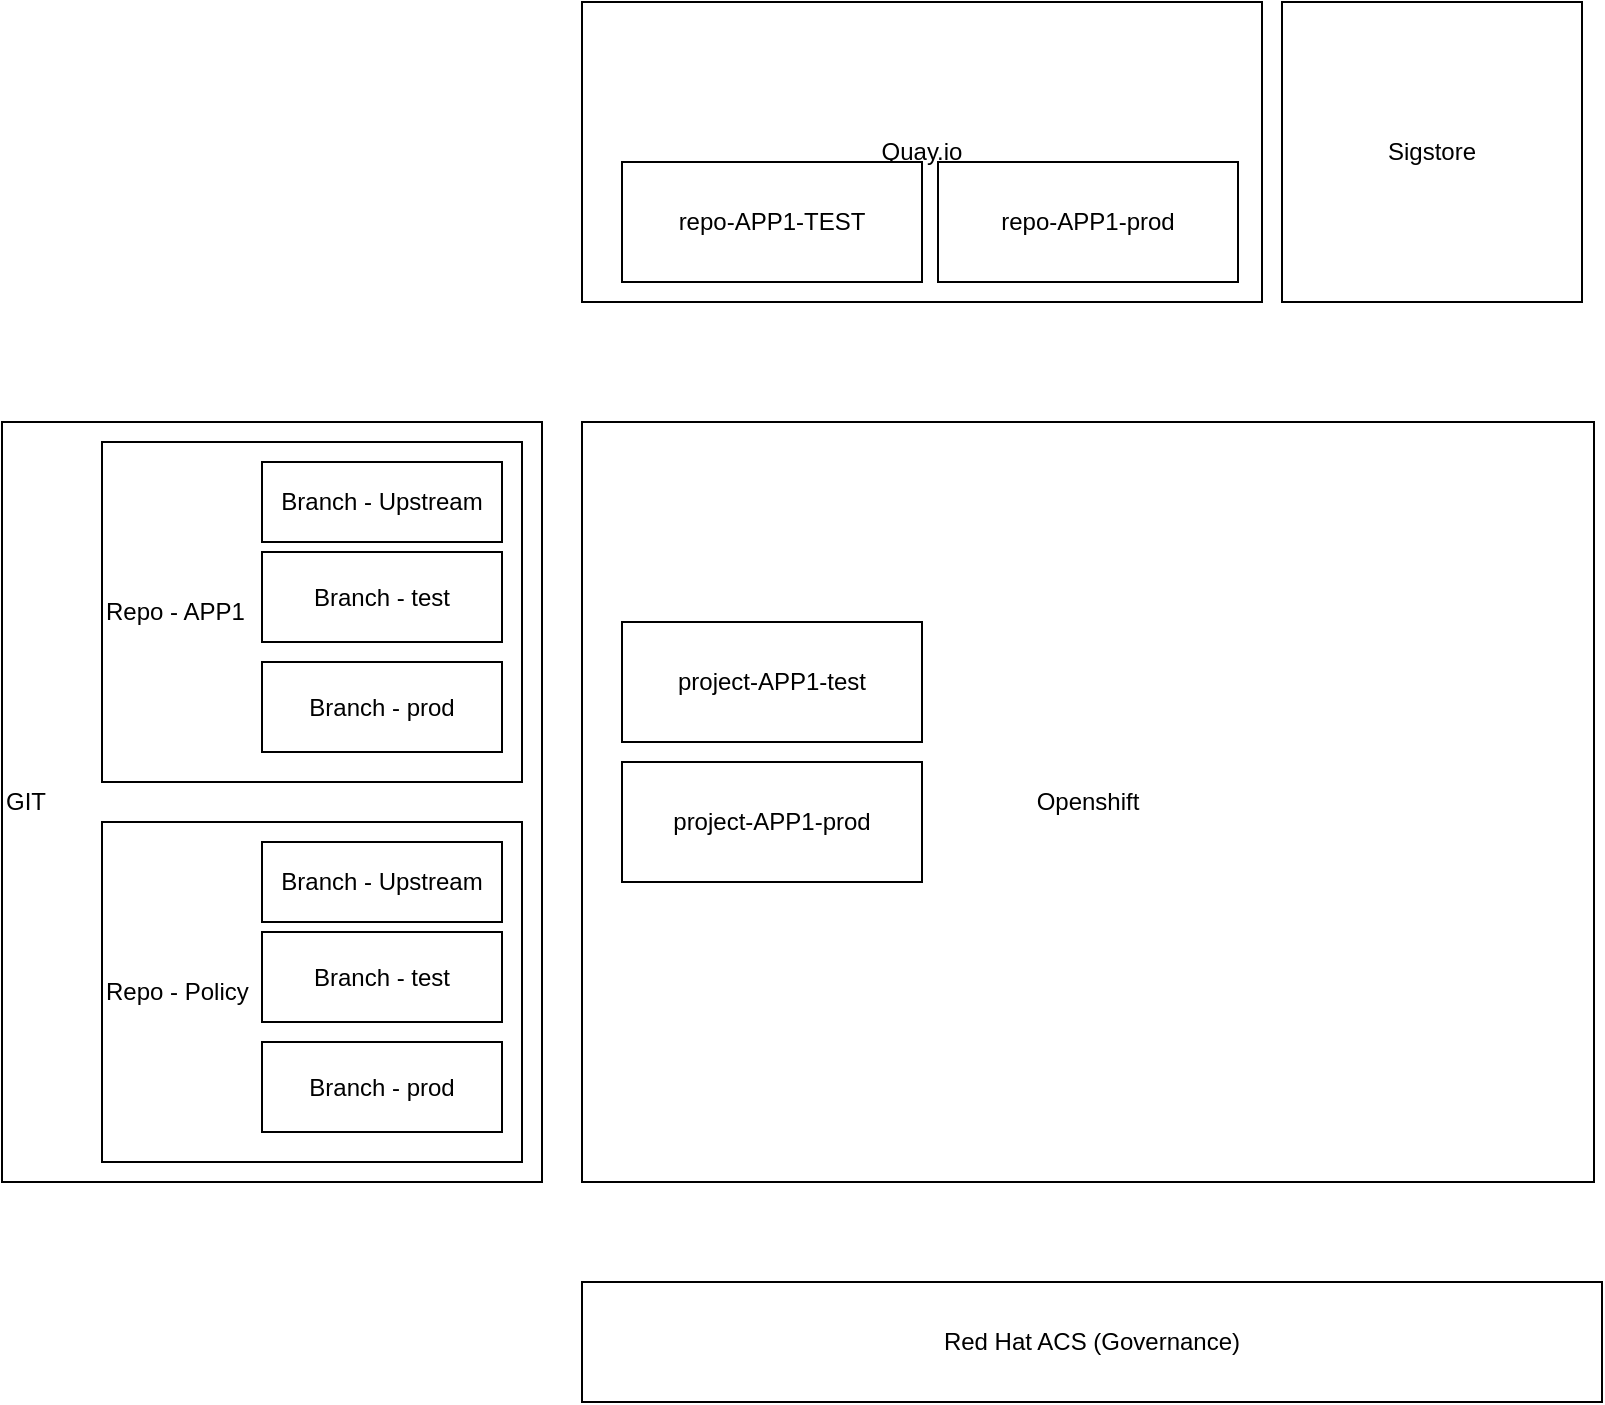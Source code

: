 <mxfile>
    <diagram id="bykZPwmTV7TDKXL7TWVV" name="Overview">
        <mxGraphModel dx="1099" dy="662" grid="1" gridSize="10" guides="1" tooltips="1" connect="1" arrows="1" fold="1" page="1" pageScale="1" pageWidth="827" pageHeight="1169" math="0" shadow="0">
            <root>
                <mxCell id="0"/>
                <mxCell id="1" parent="0"/>
                <mxCell id="8" value="Openshift" style="rounded=0;whiteSpace=wrap;html=1;" parent="1" vertex="1">
                    <mxGeometry x="300" y="280" width="506" height="380" as="geometry"/>
                </mxCell>
                <mxCell id="7" value="&lt;div style=&quot;&quot;&gt;&lt;span style=&quot;background-color: initial;&quot;&gt;Quay.io&lt;/span&gt;&lt;/div&gt;" style="rounded=0;whiteSpace=wrap;html=1;align=center;" parent="1" vertex="1">
                    <mxGeometry x="300" y="70" width="340" height="150" as="geometry"/>
                </mxCell>
                <mxCell id="9" value="Red Hat ACS (Governance)" style="rounded=0;whiteSpace=wrap;html=1;" parent="1" vertex="1">
                    <mxGeometry x="300" y="710" width="510" height="60" as="geometry"/>
                </mxCell>
                <mxCell id="11" value="project-APP1-test" style="rounded=0;whiteSpace=wrap;html=1;" parent="1" vertex="1">
                    <mxGeometry x="320" y="380" width="150" height="60" as="geometry"/>
                </mxCell>
                <mxCell id="12" value="project-APP1-prod" style="rounded=0;whiteSpace=wrap;html=1;" parent="1" vertex="1">
                    <mxGeometry x="320" y="450" width="150" height="60" as="geometry"/>
                </mxCell>
                <mxCell id="13" value="GIT" style="rounded=0;whiteSpace=wrap;html=1;align=left;" parent="1" vertex="1">
                    <mxGeometry x="10" y="280" width="270" height="380" as="geometry"/>
                </mxCell>
                <mxCell id="14" value="Repo - APP1" style="rounded=0;whiteSpace=wrap;html=1;align=left;" parent="1" vertex="1">
                    <mxGeometry x="60" y="290" width="210" height="170" as="geometry"/>
                </mxCell>
                <mxCell id="15" value="Branch - Upstream" style="rounded=0;whiteSpace=wrap;html=1;" parent="1" vertex="1">
                    <mxGeometry x="140" y="300" width="120" height="40" as="geometry"/>
                </mxCell>
                <mxCell id="16" value="Branch - test" style="rounded=0;whiteSpace=wrap;html=1;" parent="1" vertex="1">
                    <mxGeometry x="140" y="345" width="120" height="45" as="geometry"/>
                </mxCell>
                <mxCell id="17" value="Branch - prod" style="rounded=0;whiteSpace=wrap;html=1;" parent="1" vertex="1">
                    <mxGeometry x="140" y="400" width="120" height="45" as="geometry"/>
                </mxCell>
                <mxCell id="18" value="Repo - Policy" style="rounded=0;whiteSpace=wrap;html=1;align=left;" parent="1" vertex="1">
                    <mxGeometry x="60" y="480" width="210" height="170" as="geometry"/>
                </mxCell>
                <mxCell id="19" value="Branch - Upstream" style="rounded=0;whiteSpace=wrap;html=1;" parent="1" vertex="1">
                    <mxGeometry x="140" y="490" width="120" height="40" as="geometry"/>
                </mxCell>
                <mxCell id="20" value="Branch - test" style="rounded=0;whiteSpace=wrap;html=1;" parent="1" vertex="1">
                    <mxGeometry x="140" y="535" width="120" height="45" as="geometry"/>
                </mxCell>
                <mxCell id="21" value="Branch - prod" style="rounded=0;whiteSpace=wrap;html=1;" parent="1" vertex="1">
                    <mxGeometry x="140" y="590" width="120" height="45" as="geometry"/>
                </mxCell>
                <mxCell id="7GCHhp3ZYvso_WyKdBeI-21" value="&lt;div style=&quot;&quot;&gt;&lt;span style=&quot;background-color: initial;&quot;&gt;Sigstore&lt;/span&gt;&lt;/div&gt;" style="rounded=0;whiteSpace=wrap;html=1;align=center;" parent="1" vertex="1">
                    <mxGeometry x="650" y="70" width="150" height="150" as="geometry"/>
                </mxCell>
                <mxCell id="eH8dp2D6kRJUf3HBchYj-21" value="repo-APP1-TEST" style="rounded=0;whiteSpace=wrap;html=1;" parent="1" vertex="1">
                    <mxGeometry x="320" y="150" width="150" height="60" as="geometry"/>
                </mxCell>
                <mxCell id="eH8dp2D6kRJUf3HBchYj-22" value="repo-APP1-prod" style="rounded=0;whiteSpace=wrap;html=1;" parent="1" vertex="1">
                    <mxGeometry x="478" y="150" width="150" height="60" as="geometry"/>
                </mxCell>
            </root>
        </mxGraphModel>
    </diagram>
    <diagram name="Components Overview" id="MvOpBhTwl4kDiGbs9sfM">
        <mxGraphModel dx="1099" dy="662" grid="1" gridSize="10" guides="1" tooltips="1" connect="1" arrows="1" fold="1" page="1" pageScale="1" pageWidth="827" pageHeight="1169" math="0" shadow="0">
            <root>
                <mxCell id="OwLjtcAos1v3Z1HTQsKP-0"/>
                <mxCell id="OwLjtcAos1v3Z1HTQsKP-1" parent="OwLjtcAos1v3Z1HTQsKP-0"/>
                <mxCell id="OwLjtcAos1v3Z1HTQsKP-2" value="&lt;br&gt;Openshift" style="rounded=0;whiteSpace=wrap;html=1;" parent="OwLjtcAos1v3Z1HTQsKP-1" vertex="1">
                    <mxGeometry x="300" y="280" width="506" height="380" as="geometry"/>
                </mxCell>
                <mxCell id="OwLjtcAos1v3Z1HTQsKP-3" value="&lt;div style=&quot;&quot;&gt;&lt;span style=&quot;background-color: initial;&quot;&gt;Quay.io&lt;/span&gt;&lt;/div&gt;" style="rounded=0;whiteSpace=wrap;html=1;align=center;" parent="OwLjtcAos1v3Z1HTQsKP-1" vertex="1">
                    <mxGeometry x="300" y="120" width="340" height="100" as="geometry"/>
                </mxCell>
                <mxCell id="OwLjtcAos1v3Z1HTQsKP-4" value="Red Hat Advanced Cluster Security" style="rounded=0;whiteSpace=wrap;html=1;" parent="OwLjtcAos1v3Z1HTQsKP-1" vertex="1">
                    <mxGeometry x="310" y="590" width="480" height="60" as="geometry"/>
                </mxCell>
                <mxCell id="OwLjtcAos1v3Z1HTQsKP-7" value="Github" style="rounded=0;whiteSpace=wrap;html=1;align=center;" parent="OwLjtcAos1v3Z1HTQsKP-1" vertex="1">
                    <mxGeometry x="10" y="280" width="270" height="380" as="geometry"/>
                </mxCell>
                <mxCell id="OwLjtcAos1v3Z1HTQsKP-16" value="&lt;div style=&quot;&quot;&gt;&lt;span style=&quot;background-color: initial;&quot;&gt;Sigstore&lt;/span&gt;&lt;/div&gt;" style="rounded=0;whiteSpace=wrap;html=1;align=center;" parent="OwLjtcAos1v3Z1HTQsKP-1" vertex="1">
                    <mxGeometry x="650" y="120" width="150" height="100" as="geometry"/>
                </mxCell>
                <mxCell id="n6qySvx3wPM_Ko8XhOj--0" value="&lt;div style=&quot;&quot;&gt;&lt;span style=&quot;background-color: initial;&quot;&gt;Tekton&lt;/span&gt;&lt;/div&gt;" style="rounded=0;whiteSpace=wrap;html=1;align=center;" parent="OwLjtcAos1v3Z1HTQsKP-1" vertex="1">
                    <mxGeometry x="310" y="290" width="480" height="55" as="geometry"/>
                </mxCell>
                <mxCell id="n6qySvx3wPM_Ko8XhOj--1" value="&lt;div style=&quot;&quot;&gt;&lt;span style=&quot;background-color: initial;&quot;&gt;Tekton Chains&lt;/span&gt;&lt;/div&gt;" style="rounded=0;whiteSpace=wrap;html=1;align=center;" parent="OwLjtcAos1v3Z1HTQsKP-1" vertex="1">
                    <mxGeometry x="310" y="350" width="480" height="55" as="geometry"/>
                </mxCell>
                <mxCell id="n6qySvx3wPM_Ko8XhOj--2" value="&lt;div style=&quot;&quot;&gt;Openshift GitOps (ArgoCD)&lt;/div&gt;" style="rounded=0;whiteSpace=wrap;html=1;align=center;" parent="OwLjtcAos1v3Z1HTQsKP-1" vertex="1">
                    <mxGeometry x="310" y="410" width="480" height="55" as="geometry"/>
                </mxCell>
            </root>
        </mxGraphModel>
    </diagram>
    <diagram id="Cedur8wUUEsERy26Ivc2" name="Overview-Delivery">
        <mxGraphModel dx="1099" dy="662" grid="1" gridSize="10" guides="1" tooltips="1" connect="1" arrows="1" fold="1" page="1" pageScale="1" pageWidth="1169" pageHeight="827" math="0" shadow="0">
            <root>
                <mxCell id="0"/>
                <mxCell id="1" parent="0"/>
                <mxCell id="gPmLZG3Zfu5r1ef24nJ_-1" value="Softwareentwicklung Lieferant" style="rounded=0;whiteSpace=wrap;html=1;" parent="1" vertex="1">
                    <mxGeometry x="40" y="300" width="120" height="60" as="geometry"/>
                </mxCell>
                <mxCell id="gPmLZG3Zfu5r1ef24nJ_-2" value="Registry&lt;br&gt;(Customer)" style="rounded=0;whiteSpace=wrap;html=1;" parent="1" vertex="1">
                    <mxGeometry x="730" y="200" width="170" height="60" as="geometry"/>
                </mxCell>
                <mxCell id="gPmLZG3Zfu5r1ef24nJ_-3" value="Version Control&lt;br&gt;(Customer)" style="rounded=0;whiteSpace=wrap;html=1;" parent="1" vertex="1">
                    <mxGeometry x="730" y="400" width="170" height="60" as="geometry"/>
                </mxCell>
                <mxCell id="gPmLZG3Zfu5r1ef24nJ_-4" value="Registry&lt;br&gt;(Supplier)" style="rounded=0;whiteSpace=wrap;html=1;" parent="1" vertex="1">
                    <mxGeometry x="210" y="200" width="150" height="60" as="geometry"/>
                </mxCell>
                <mxCell id="gPmLZG3Zfu5r1ef24nJ_-5" value="Version Control&lt;br&gt;(Supplier)" style="rounded=0;whiteSpace=wrap;html=1;" parent="1" vertex="1">
                    <mxGeometry x="210" y="400" width="150" height="60" as="geometry"/>
                </mxCell>
                <mxCell id="gPmLZG3Zfu5r1ef24nJ_-6" value="" style="endArrow=classic;html=1;" parent="1" source="gPmLZG3Zfu5r1ef24nJ_-1" target="gPmLZG3Zfu5r1ef24nJ_-4" edge="1">
                    <mxGeometry width="50" height="50" relative="1" as="geometry">
                        <mxPoint x="260" y="350" as="sourcePoint"/>
                        <mxPoint x="310" y="300" as="targetPoint"/>
                    </mxGeometry>
                </mxCell>
                <mxCell id="gPmLZG3Zfu5r1ef24nJ_-7" value="" style="endArrow=classic;html=1;" parent="1" source="gPmLZG3Zfu5r1ef24nJ_-1" target="gPmLZG3Zfu5r1ef24nJ_-5" edge="1">
                    <mxGeometry width="50" height="50" relative="1" as="geometry">
                        <mxPoint x="120" y="530" as="sourcePoint"/>
                        <mxPoint x="170" y="480" as="targetPoint"/>
                    </mxGeometry>
                </mxCell>
                <mxCell id="gPmLZG3Zfu5r1ef24nJ_-8" value="Lieferung im Push Verfahren" style="shape=process;whiteSpace=wrap;html=1;backgroundOutline=1;fillColor=#18141D;" parent="1" vertex="1">
                    <mxGeometry x="490" y="200" width="120" height="60" as="geometry"/>
                </mxCell>
                <mxCell id="gPmLZG3Zfu5r1ef24nJ_-9" value="Lieferung im Pull Verfahren" style="shape=process;whiteSpace=wrap;html=1;backgroundOutline=1;fillColor=#18141D;" parent="1" vertex="1">
                    <mxGeometry x="490" y="400" width="120" height="60" as="geometry"/>
                </mxCell>
                <mxCell id="gPmLZG3Zfu5r1ef24nJ_-10" value="" style="endArrow=classic;html=1;entryX=1;entryY=0.5;entryDx=0;entryDy=0;" parent="1" source="gPmLZG3Zfu5r1ef24nJ_-3" target="gPmLZG3Zfu5r1ef24nJ_-9" edge="1">
                    <mxGeometry width="50" height="50" relative="1" as="geometry">
                        <mxPoint x="620" y="510" as="sourcePoint"/>
                        <mxPoint x="670" y="460" as="targetPoint"/>
                    </mxGeometry>
                </mxCell>
                <mxCell id="gPmLZG3Zfu5r1ef24nJ_-11" value="" style="endArrow=classic;html=1;exitX=0;exitY=0.5;exitDx=0;exitDy=0;" parent="1" source="gPmLZG3Zfu5r1ef24nJ_-9" target="gPmLZG3Zfu5r1ef24nJ_-5" edge="1">
                    <mxGeometry width="50" height="50" relative="1" as="geometry">
                        <mxPoint x="465" y="290" as="sourcePoint"/>
                        <mxPoint x="330" y="390" as="targetPoint"/>
                    </mxGeometry>
                </mxCell>
                <mxCell id="gPmLZG3Zfu5r1ef24nJ_-12" value="" style="endArrow=classic;html=1;" parent="1" source="gPmLZG3Zfu5r1ef24nJ_-9" target="gPmLZG3Zfu5r1ef24nJ_-4" edge="1">
                    <mxGeometry width="50" height="50" relative="1" as="geometry">
                        <mxPoint x="485" y="340" as="sourcePoint"/>
                        <mxPoint x="370" y="425" as="targetPoint"/>
                    </mxGeometry>
                </mxCell>
                <mxCell id="gPmLZG3Zfu5r1ef24nJ_-15" value="" style="endArrow=classic;html=1;exitX=0;exitY=1;exitDx=0;exitDy=0;" parent="1" source="gPmLZG3Zfu5r1ef24nJ_-2" target="gPmLZG3Zfu5r1ef24nJ_-9" edge="1">
                    <mxGeometry width="50" height="50" relative="1" as="geometry">
                        <mxPoint x="740" y="240" as="sourcePoint"/>
                        <mxPoint x="620" y="440" as="targetPoint"/>
                    </mxGeometry>
                </mxCell>
                <mxCell id="gPmLZG3Zfu5r1ef24nJ_-16" value="" style="endArrow=classic;html=1;" parent="1" source="gPmLZG3Zfu5r1ef24nJ_-4" target="gPmLZG3Zfu5r1ef24nJ_-8" edge="1">
                    <mxGeometry width="50" height="50" relative="1" as="geometry">
                        <mxPoint x="750" y="250" as="sourcePoint"/>
                        <mxPoint x="630" y="450" as="targetPoint"/>
                    </mxGeometry>
                </mxCell>
                <mxCell id="gPmLZG3Zfu5r1ef24nJ_-17" value="" style="endArrow=classic;html=1;" parent="1" source="gPmLZG3Zfu5r1ef24nJ_-5" target="gPmLZG3Zfu5r1ef24nJ_-8" edge="1">
                    <mxGeometry width="50" height="50" relative="1" as="geometry">
                        <mxPoint x="760" y="260" as="sourcePoint"/>
                        <mxPoint x="640" y="460" as="targetPoint"/>
                    </mxGeometry>
                </mxCell>
                <mxCell id="gPmLZG3Zfu5r1ef24nJ_-18" value="" style="endArrow=classic;html=1;" parent="1" source="gPmLZG3Zfu5r1ef24nJ_-8" target="gPmLZG3Zfu5r1ef24nJ_-2" edge="1">
                    <mxGeometry width="50" height="50" relative="1" as="geometry">
                        <mxPoint x="770" y="270" as="sourcePoint"/>
                        <mxPoint x="650" y="470" as="targetPoint"/>
                    </mxGeometry>
                </mxCell>
                <mxCell id="gPmLZG3Zfu5r1ef24nJ_-19" value="" style="endArrow=classic;html=1;entryX=0;entryY=0;entryDx=0;entryDy=0;" parent="1" source="gPmLZG3Zfu5r1ef24nJ_-8" target="gPmLZG3Zfu5r1ef24nJ_-3" edge="1">
                    <mxGeometry width="50" height="50" relative="1" as="geometry">
                        <mxPoint x="780" y="280" as="sourcePoint"/>
                        <mxPoint x="660" y="480" as="targetPoint"/>
                    </mxGeometry>
                </mxCell>
                <mxCell id="gPmLZG3Zfu5r1ef24nJ_-21" value="&lt;h1&gt;Anlieferung&lt;/h1&gt;&lt;p&gt;Es wird davon ausgegangen, dass die Anlieferung von Anwendungen immer aus allen oder einer Kombination der folgenden Anteilen besteht.&lt;br&gt;1. Konfigurationsdaten, die auch durch den Kunden fuer die jeweilige Umgebung angepasst werden muss (optional) (Version Control oder Registry)&lt;br&gt;2. Quellcode, der die Software und ihre Komponenten beschreibt und zum Bau der Anwendungs-Images dient (optional) (Version Control)&lt;br&gt;&lt;span style=&quot;background-color: initial;&quot;&gt;3. Anwendungs-Images, die die kompilierte Software enthalten (optional) (Registry)&lt;/span&gt;&lt;/p&gt;&lt;p&gt;&lt;br&gt;&lt;br&gt;Grundsaetzlich kann in zwei Verfahren angeliefert werden. Entweder stellt der Lieferant (Supplier) die Artefakte zum Download bereit, oder der Lieferant liefert die Artefakte an den Kunden (Customer). Dies kann Online oder Offline passieren. Um eine einheitlichen Ablauf zu garantieren wird hier gegen Shift Left verstossen und alle Pruefungen gegen die beim Kunden vorhandenen Artefakte durchgefuehrt. Shift Left wuerde eigentlich erfordern, dass man vor Upload in die eigenen Systeme die notwendigen Checks durchfuehrt. Dies kann eigentlich nur im Pull-Verfahren garantiert werden&lt;/p&gt;" style="text;html=1;strokeColor=none;fillColor=none;spacing=5;spacingTop=-20;whiteSpace=wrap;overflow=hidden;rounded=0;" parent="1" vertex="1">
                    <mxGeometry x="40" y="490" width="1080" height="220" as="geometry"/>
                </mxCell>
                <mxCell id="QiAMjn3QqwH8F6UN_Vpr-1" value="" style="endArrow=none;dashed=1;html=1;dashPattern=1 3;strokeWidth=2;" parent="1" edge="1">
                    <mxGeometry width="50" height="50" relative="1" as="geometry">
                        <mxPoint x="780" y="470" as="sourcePoint"/>
                        <mxPoint x="780" y="100" as="targetPoint"/>
                    </mxGeometry>
                </mxCell>
                <mxCell id="QiAMjn3QqwH8F6UN_Vpr-2" value="" style="endArrow=none;dashed=1;html=1;dashPattern=1 3;strokeWidth=2;" parent="1" edge="1">
                    <mxGeometry width="50" height="50" relative="1" as="geometry">
                        <mxPoint x="840" y="470" as="sourcePoint"/>
                        <mxPoint x="840" y="100" as="targetPoint"/>
                    </mxGeometry>
                </mxCell>
                <mxCell id="QiAMjn3QqwH8F6UN_Vpr-3" value="" style="endArrow=none;dashed=1;html=1;dashPattern=1 3;strokeWidth=2;" parent="1" edge="1">
                    <mxGeometry width="50" height="50" relative="1" as="geometry">
                        <mxPoint x="900" y="470" as="sourcePoint"/>
                        <mxPoint x="900" y="100" as="targetPoint"/>
                    </mxGeometry>
                </mxCell>
                <mxCell id="QiAMjn3QqwH8F6UN_Vpr-4" value="upstream" style="text;html=1;strokeColor=none;fillColor=none;align=center;verticalAlign=middle;whiteSpace=wrap;rounded=0;" parent="1" vertex="1">
                    <mxGeometry x="720" y="100" width="60" height="30" as="geometry"/>
                </mxCell>
                <mxCell id="QiAMjn3QqwH8F6UN_Vpr-5" value="test" style="text;html=1;strokeColor=none;fillColor=none;align=center;verticalAlign=middle;whiteSpace=wrap;rounded=0;" parent="1" vertex="1">
                    <mxGeometry x="780" y="100" width="60" height="30" as="geometry"/>
                </mxCell>
                <mxCell id="QiAMjn3QqwH8F6UN_Vpr-6" value="prod" style="text;html=1;strokeColor=none;fillColor=none;align=center;verticalAlign=middle;whiteSpace=wrap;rounded=0;" parent="1" vertex="1">
                    <mxGeometry x="840" y="100" width="60" height="30" as="geometry"/>
                </mxCell>
                <mxCell id="QiAMjn3QqwH8F6UN_Vpr-7" value="" style="endArrow=none;dashed=1;html=1;dashPattern=1 3;strokeWidth=2;exitX=0.5;exitY=0;exitDx=0;exitDy=0;" parent="1" source="gPmLZG3Zfu5r1ef24nJ_-8" edge="1">
                    <mxGeometry width="50" height="50" relative="1" as="geometry">
                        <mxPoint x="520" y="160" as="sourcePoint"/>
                        <mxPoint x="550" y="90" as="targetPoint"/>
                    </mxGeometry>
                </mxCell>
                <mxCell id="QiAMjn3QqwH8F6UN_Vpr-10" value="Lieferant:&lt;br&gt;&lt;ul&gt;&lt;li style=&quot;text-align: left;&quot;&gt;Upload Image in Kundenregistry&lt;/li&gt;&lt;li style=&quot;text-align: left;&quot;&gt;Upload Quellcode in Kundenversionskontrolle&lt;/li&gt;&lt;li style=&quot;text-align: left;&quot;&gt;Upload Konfigurationsdaten in Kundenversionskontrolle&lt;/li&gt;&lt;/ul&gt;" style="text;html=1;strokeColor=none;fillColor=none;align=center;verticalAlign=middle;whiteSpace=wrap;rounded=0;" parent="1" vertex="1">
                    <mxGeometry x="355" y="40" width="390" height="30" as="geometry"/>
                </mxCell>
            </root>
        </mxGraphModel>
    </diagram>
    <diagram id="7yRsUrbVqnifvTdhcY4k" name="BSI-Supply-Chain">
        <mxGraphModel dx="1099" dy="662" grid="1" gridSize="10" guides="1" tooltips="1" connect="1" arrows="1" fold="1" page="1" pageScale="1" pageWidth="827" pageHeight="1169" math="0" shadow="0">
            <root>
                <mxCell id="0"/>
                <mxCell id="1" parent="0"/>
                <mxCell id="BPSWElxodaoagcefrMZW-8" style="edgeStyle=none;html=1;" parent="1" source="BPSWElxodaoagcefrMZW-1" target="BPSWElxodaoagcefrMZW-7" edge="1">
                    <mxGeometry relative="1" as="geometry"/>
                </mxCell>
                <mxCell id="BPSWElxodaoagcefrMZW-1" value="Delivery" style="shape=process;whiteSpace=wrap;html=1;backgroundOutline=1;strokeColor=#F0F0F0;fillColor=#18141D;" parent="1" vertex="1">
                    <mxGeometry x="50" y="250" width="120" height="60" as="geometry"/>
                </mxCell>
                <mxCell id="BPSWElxodaoagcefrMZW-19" style="edgeStyle=none;html=1;" parent="1" source="BPSWElxodaoagcefrMZW-2" target="BPSWElxodaoagcefrMZW-22" edge="1">
                    <mxGeometry relative="1" as="geometry"/>
                </mxCell>
                <mxCell id="BPSWElxodaoagcefrMZW-2" value="Check Image" style="shape=process;whiteSpace=wrap;html=1;backgroundOutline=1;strokeColor=#F0F0F0;fillColor=#18141D;" parent="1" vertex="1">
                    <mxGeometry x="430" y="325" width="120" height="60" as="geometry"/>
                </mxCell>
                <mxCell id="BPSWElxodaoagcefrMZW-20" style="edgeStyle=none;html=1;" parent="1" source="BPSWElxodaoagcefrMZW-4" target="BPSWElxodaoagcefrMZW-22" edge="1">
                    <mxGeometry relative="1" as="geometry"/>
                </mxCell>
                <mxCell id="BPSWElxodaoagcefrMZW-4" value="Check Manifest" style="shape=process;whiteSpace=wrap;html=1;backgroundOutline=1;strokeColor=#F0F0F0;fillColor=#18141D;" parent="1" vertex="1">
                    <mxGeometry x="430" y="400" width="120" height="60" as="geometry"/>
                </mxCell>
                <mxCell id="BPSWElxodaoagcefrMZW-9" style="edgeStyle=none;html=1;" parent="1" source="BPSWElxodaoagcefrMZW-6" target="BPSWElxodaoagcefrMZW-7" edge="1">
                    <mxGeometry relative="1" as="geometry"/>
                </mxCell>
                <mxCell id="BPSWElxodaoagcefrMZW-6" value="Development" style="shape=process;whiteSpace=wrap;html=1;backgroundOutline=1;strokeColor=#F0F0F0;fillColor=#18141D;" parent="1" vertex="1">
                    <mxGeometry x="50" y="490" width="120" height="60" as="geometry"/>
                </mxCell>
                <mxCell id="BPSWElxodaoagcefrMZW-16" style="edgeStyle=none;html=1;entryX=0;entryY=0.5;entryDx=0;entryDy=0;" parent="1" source="BPSWElxodaoagcefrMZW-7" target="BPSWElxodaoagcefrMZW-24" edge="1">
                    <mxGeometry relative="1" as="geometry"/>
                </mxCell>
                <mxCell id="BPSWElxodaoagcefrMZW-17" style="edgeStyle=none;html=1;" parent="1" source="BPSWElxodaoagcefrMZW-7" target="BPSWElxodaoagcefrMZW-4" edge="1">
                    <mxGeometry relative="1" as="geometry"/>
                </mxCell>
                <mxCell id="BPSWElxodaoagcefrMZW-26" style="edgeStyle=none;html=1;" parent="1" source="BPSWElxodaoagcefrMZW-7" target="BPSWElxodaoagcefrMZW-2" edge="1">
                    <mxGeometry relative="1" as="geometry"/>
                </mxCell>
                <mxCell id="BPSWElxodaoagcefrMZW-7" value="Test Repos" style="shape=cylinder3;whiteSpace=wrap;html=1;boundedLbl=1;backgroundOutline=1;size=15;strokeColor=#F0F0F0;fillColor=#18141D;" parent="1" vertex="1">
                    <mxGeometry x="180" y="350" width="60" height="80" as="geometry"/>
                </mxCell>
                <mxCell id="BPSWElxodaoagcefrMZW-15" value="Prod Repos" style="shape=cylinder3;whiteSpace=wrap;html=1;boundedLbl=1;backgroundOutline=1;size=15;strokeColor=#F0F0F0;fillColor=#18141D;" parent="1" vertex="1">
                    <mxGeometry x="750" y="350" width="60" height="80" as="geometry"/>
                </mxCell>
                <mxCell id="BPSWElxodaoagcefrMZW-21" style="edgeStyle=none;html=1;startArrow=none;" parent="1" source="BPSWElxodaoagcefrMZW-22" target="BPSWElxodaoagcefrMZW-15" edge="1">
                    <mxGeometry relative="1" as="geometry"/>
                </mxCell>
                <mxCell id="BPSWElxodaoagcefrMZW-27" style="edgeStyle=none;html=1;" parent="1" source="BPSWElxodaoagcefrMZW-18" target="BPSWElxodaoagcefrMZW-22" edge="1">
                    <mxGeometry relative="1" as="geometry"/>
                </mxCell>
                <mxCell id="BPSWElxodaoagcefrMZW-18" value="Test Software" style="shape=process;whiteSpace=wrap;html=1;backgroundOutline=1;strokeColor=#F0F0F0;fillColor=#18141D;" parent="1" vertex="1">
                    <mxGeometry x="430" y="240" width="120" height="60" as="geometry"/>
                </mxCell>
                <mxCell id="BPSWElxodaoagcefrMZW-22" value="Publish Artifacts" style="shape=process;whiteSpace=wrap;html=1;backgroundOutline=1;strokeColor=#F0F0F0;fillColor=#18141D;" parent="1" vertex="1">
                    <mxGeometry x="610" y="360" width="120" height="60" as="geometry"/>
                </mxCell>
                <mxCell id="BPSWElxodaoagcefrMZW-25" style="edgeStyle=none;html=1;" parent="1" source="BPSWElxodaoagcefrMZW-24" target="BPSWElxodaoagcefrMZW-18" edge="1">
                    <mxGeometry relative="1" as="geometry">
                        <mxPoint x="300" y="360" as="targetPoint"/>
                    </mxGeometry>
                </mxCell>
                <mxCell id="pr_Y1PxhkBMtIKp8Mbv2-1" style="edgeStyle=none;html=1;fontFamily=Helvetica;fontSize=12;" parent="1" source="BPSWElxodaoagcefrMZW-24" target="BPSWElxodaoagcefrMZW-2" edge="1">
                    <mxGeometry relative="1" as="geometry"/>
                </mxCell>
                <mxCell id="BPSWElxodaoagcefrMZW-24" value="Build" style="shape=process;whiteSpace=wrap;html=1;backgroundOutline=1;strokeColor=#F0F0F0;fillColor=#18141D;" parent="1" vertex="1">
                    <mxGeometry x="260" y="240" width="120" height="60" as="geometry"/>
                </mxCell>
                <mxCell id="BPSWElxodaoagcefrMZW-28" value="" style="sketch=0;html=1;aspect=fixed;strokeColor=none;shadow=0;align=center;verticalAlign=top;fillColor=#2D9C5E;shape=mxgraph.gcp2.check" parent="1" vertex="1">
                    <mxGeometry x="530" y="360" width="31.25" height="25" as="geometry"/>
                </mxCell>
                <mxCell id="BPSWElxodaoagcefrMZW-29" value="" style="sketch=0;html=1;aspect=fixed;strokeColor=none;shadow=0;align=center;verticalAlign=top;fillColor=#2D9C5E;shape=mxgraph.gcp2.check" parent="1" vertex="1">
                    <mxGeometry x="530" y="435" width="31.25" height="25" as="geometry"/>
                </mxCell>
                <mxCell id="BPSWElxodaoagcefrMZW-31" value="" style="sketch=0;html=1;aspect=fixed;strokeColor=none;shadow=0;align=center;verticalAlign=top;fillColor=#2D9C5E;shape=mxgraph.gcp2.check" parent="1" vertex="1">
                    <mxGeometry x="148.75" y="240" width="31.25" height="25" as="geometry"/>
                </mxCell>
                <mxCell id="BPSWElxodaoagcefrMZW-32" value="" style="verticalLabelPosition=bottom;verticalAlign=top;html=1;shape=mxgraph.basic.x;strokeColor=#F0F0F0;fillColor=#18141D;" parent="1" vertex="1">
                    <mxGeometry x="531.25" y="220" width="30" height="30" as="geometry"/>
                </mxCell>
                <mxCell id="BaxftDvJS9iqBxwXJ0y4-2" style="edgeStyle=none;html=1;" parent="1" source="BaxftDvJS9iqBxwXJ0y4-1" target="BPSWElxodaoagcefrMZW-1" edge="1">
                    <mxGeometry relative="1" as="geometry"/>
                </mxCell>
                <mxCell id="BaxftDvJS9iqBxwXJ0y4-1" value="Supplier Repo" style="shape=cylinder3;whiteSpace=wrap;html=1;boundedLbl=1;backgroundOutline=1;size=15;strokeColor=#F0F0F0;fillColor=#18141D;" parent="1" vertex="1">
                    <mxGeometry y="140" width="60" height="80" as="geometry"/>
                </mxCell>
                <mxCell id="BaxftDvJS9iqBxwXJ0y4-4" style="edgeStyle=none;html=1;" parent="1" source="BaxftDvJS9iqBxwXJ0y4-3" target="BPSWElxodaoagcefrMZW-6" edge="1">
                    <mxGeometry relative="1" as="geometry"/>
                </mxCell>
                <mxCell id="BaxftDvJS9iqBxwXJ0y4-3" value="Supplier Repo" style="shape=cylinder3;whiteSpace=wrap;html=1;boundedLbl=1;backgroundOutline=1;size=15;strokeColor=#F0F0F0;fillColor=#18141D;" parent="1" vertex="1">
                    <mxGeometry x="20" y="640" width="60" height="80" as="geometry"/>
                </mxCell>
                <mxCell id="BaxftDvJS9iqBxwXJ0y4-7" style="edgeStyle=none;html=1;" parent="1" source="BaxftDvJS9iqBxwXJ0y4-5" target="BPSWElxodaoagcefrMZW-6" edge="1">
                    <mxGeometry relative="1" as="geometry"/>
                </mxCell>
                <mxCell id="BaxftDvJS9iqBxwXJ0y4-5" value="Supplier Repo" style="shape=cylinder3;whiteSpace=wrap;html=1;boundedLbl=1;backgroundOutline=1;size=15;strokeColor=#F0F0F0;fillColor=#18141D;" parent="1" vertex="1">
                    <mxGeometry x="88.75" y="640" width="60" height="80" as="geometry"/>
                </mxCell>
                <mxCell id="BaxftDvJS9iqBxwXJ0y4-8" style="edgeStyle=none;html=1;" parent="1" source="BaxftDvJS9iqBxwXJ0y4-6" target="BPSWElxodaoagcefrMZW-6" edge="1">
                    <mxGeometry relative="1" as="geometry"/>
                </mxCell>
                <mxCell id="BaxftDvJS9iqBxwXJ0y4-6" value="Supplier Repo" style="shape=cylinder3;whiteSpace=wrap;html=1;boundedLbl=1;backgroundOutline=1;size=15;strokeColor=#F0F0F0;fillColor=#18141D;" parent="1" vertex="1">
                    <mxGeometry x="160" y="640" width="60" height="80" as="geometry"/>
                </mxCell>
                <mxCell id="BaxftDvJS9iqBxwXJ0y4-9" value="" style="shape=flexArrow;endArrow=classic;html=1;" parent="1" edge="1">
                    <mxGeometry width="50" height="50" relative="1" as="geometry">
                        <mxPoint x="123.75" y="150" as="sourcePoint"/>
                        <mxPoint x="80" y="230" as="targetPoint"/>
                    </mxGeometry>
                </mxCell>
                <mxCell id="BaxftDvJS9iqBxwXJ0y4-10" value="Vertrauenswuerdige Quellen (&lt;span style=&quot;background-color: rgb(30, 30, 30); color: rgb(212, 212, 212); font-family: Menlo, Monaco, &amp;quot;Courier New&amp;quot;, monospace;&quot;&gt;SYS.1.6.A6)&lt;/span&gt;" style="text;html=1;strokeColor=none;fillColor=none;align=center;verticalAlign=middle;whiteSpace=wrap;rounded=0;" parent="1" vertex="1">
                    <mxGeometry x="100" y="110" width="150" height="30" as="geometry"/>
                </mxCell>
                <mxCell id="BaxftDvJS9iqBxwXJ0y4-11" value="Vertrauenswuerdige Quellen (&lt;span style=&quot;background-color: rgb(30, 30, 30); color: rgb(212, 212, 212); font-family: Menlo, Monaco, &amp;quot;Courier New&amp;quot;, monospace;&quot;&gt;SYS.1.6.A6)&lt;/span&gt;" style="text;html=1;strokeColor=none;fillColor=none;align=center;verticalAlign=middle;whiteSpace=wrap;rounded=0;" parent="1" vertex="1">
                    <mxGeometry x="230" y="585" width="150" height="30" as="geometry"/>
                </mxCell>
                <mxCell id="BaxftDvJS9iqBxwXJ0y4-12" value="" style="shape=flexArrow;endArrow=classic;html=1;" parent="1" edge="1">
                    <mxGeometry width="50" height="50" relative="1" as="geometry">
                        <mxPoint x="220" y="600" as="sourcePoint"/>
                        <mxPoint x="170" y="600" as="targetPoint"/>
                    </mxGeometry>
                </mxCell>
                <mxCell id="4IcEi4-EGcU90v3MbEu5-1" value="Wie nehme ich Vertrauenswürdige Hersteller auf?&lt;br&gt;&amp;nbsp;Was sind meine Kriterien?&lt;br&gt;Wie und Wann entferne Ich Hersteller?&lt;br&gt;Wer verwaltet die Liste?" style="strokeWidth=2;html=1;shape=mxgraph.flowchart.document2;whiteSpace=wrap;size=0.25;fillColor=#A31733;" parent="1" vertex="1">
                    <mxGeometry x="60" y="20" width="310" height="80" as="geometry"/>
                </mxCell>
            </root>
        </mxGraphModel>
    </diagram>
    <diagram id="9XWBpEy1meR_qe4aS7Hj" name="InternalProcessView">
        <mxGraphModel dx="1099" dy="662" grid="1" gridSize="10" guides="1" tooltips="1" connect="1" arrows="1" fold="1" page="1" pageScale="1" pageWidth="827" pageHeight="1169" math="0" shadow="0">
            <root>
                <mxCell id="0"/>
                <mxCell id="1" parent="0"/>
                <mxCell id="VQ9wwbrkHAM26FKO0fQ6-1" style="edgeStyle=none;html=1;entryX=0;entryY=0.5;entryDx=0;entryDy=0;" parent="1" source="VQ9wwbrkHAM26FKO0fQ6-14" target="VQ9wwbrkHAM26FKO0fQ6-40" edge="1">
                    <mxGeometry relative="1" as="geometry"/>
                </mxCell>
                <mxCell id="VQ9wwbrkHAM26FKO0fQ6-2" style="edgeStyle=none;html=1;entryX=0;entryY=0.5;entryDx=0;entryDy=0;" parent="1" source="VQ9wwbrkHAM26FKO0fQ6-14" target="VQ9wwbrkHAM26FKO0fQ6-38" edge="1">
                    <mxGeometry relative="1" as="geometry"/>
                </mxCell>
                <mxCell id="VQ9wwbrkHAM26FKO0fQ6-3" style="edgeStyle=none;html=1;entryX=0;entryY=0.5;entryDx=0;entryDy=0;" parent="1" source="VQ9wwbrkHAM26FKO0fQ6-14" target="VQ9wwbrkHAM26FKO0fQ6-36" edge="1">
                    <mxGeometry relative="1" as="geometry"/>
                </mxCell>
                <mxCell id="VQ9wwbrkHAM26FKO0fQ6-4" style="edgeStyle=none;html=1;entryX=0;entryY=0.5;entryDx=0;entryDy=0;" parent="1" source="VQ9wwbrkHAM26FKO0fQ6-14" target="VQ9wwbrkHAM26FKO0fQ6-34" edge="1">
                    <mxGeometry relative="1" as="geometry"/>
                </mxCell>
                <mxCell id="VQ9wwbrkHAM26FKO0fQ6-5" style="edgeStyle=none;html=1;entryX=0;entryY=0.5;entryDx=0;entryDy=0;" parent="1" source="VQ9wwbrkHAM26FKO0fQ6-14" target="VQ9wwbrkHAM26FKO0fQ6-16" edge="1">
                    <mxGeometry relative="1" as="geometry"/>
                </mxCell>
                <mxCell id="VQ9wwbrkHAM26FKO0fQ6-6" style="edgeStyle=none;html=1;entryX=0;entryY=0.5;entryDx=0;entryDy=0;" parent="1" source="VQ9wwbrkHAM26FKO0fQ6-14" target="VQ9wwbrkHAM26FKO0fQ6-18" edge="1">
                    <mxGeometry relative="1" as="geometry"/>
                </mxCell>
                <mxCell id="VQ9wwbrkHAM26FKO0fQ6-7" style="edgeStyle=none;html=1;entryX=0;entryY=0.5;entryDx=0;entryDy=0;" parent="1" source="VQ9wwbrkHAM26FKO0fQ6-14" target="VQ9wwbrkHAM26FKO0fQ6-20" edge="1">
                    <mxGeometry relative="1" as="geometry"/>
                </mxCell>
                <mxCell id="VQ9wwbrkHAM26FKO0fQ6-8" style="edgeStyle=none;html=1;entryX=0;entryY=0.5;entryDx=0;entryDy=0;" parent="1" source="VQ9wwbrkHAM26FKO0fQ6-14" target="VQ9wwbrkHAM26FKO0fQ6-22" edge="1">
                    <mxGeometry relative="1" as="geometry"/>
                </mxCell>
                <mxCell id="VQ9wwbrkHAM26FKO0fQ6-9" style="edgeStyle=none;html=1;entryX=0;entryY=0.5;entryDx=0;entryDy=0;" parent="1" source="VQ9wwbrkHAM26FKO0fQ6-14" target="VQ9wwbrkHAM26FKO0fQ6-24" edge="1">
                    <mxGeometry relative="1" as="geometry"/>
                </mxCell>
                <mxCell id="VQ9wwbrkHAM26FKO0fQ6-10" style="edgeStyle=none;html=1;entryX=0;entryY=0.5;entryDx=0;entryDy=0;" parent="1" source="VQ9wwbrkHAM26FKO0fQ6-14" target="VQ9wwbrkHAM26FKO0fQ6-26" edge="1">
                    <mxGeometry relative="1" as="geometry"/>
                </mxCell>
                <mxCell id="VQ9wwbrkHAM26FKO0fQ6-11" style="edgeStyle=none;html=1;entryX=0;entryY=0.5;entryDx=0;entryDy=0;" parent="1" source="VQ9wwbrkHAM26FKO0fQ6-14" target="VQ9wwbrkHAM26FKO0fQ6-28" edge="1">
                    <mxGeometry relative="1" as="geometry"/>
                </mxCell>
                <mxCell id="VQ9wwbrkHAM26FKO0fQ6-12" style="edgeStyle=none;html=1;entryX=0;entryY=0.5;entryDx=0;entryDy=0;" parent="1" source="VQ9wwbrkHAM26FKO0fQ6-14" target="VQ9wwbrkHAM26FKO0fQ6-30" edge="1">
                    <mxGeometry relative="1" as="geometry"/>
                </mxCell>
                <mxCell id="VQ9wwbrkHAM26FKO0fQ6-13" style="edgeStyle=none;html=1;entryX=0;entryY=0.5;entryDx=0;entryDy=0;" parent="1" source="VQ9wwbrkHAM26FKO0fQ6-14" target="VQ9wwbrkHAM26FKO0fQ6-32" edge="1">
                    <mxGeometry relative="1" as="geometry"/>
                </mxCell>
                <mxCell id="VQ9wwbrkHAM26FKO0fQ6-14" value="START" style="strokeWidth=2;html=1;shape=mxgraph.flowchart.start_2;whiteSpace=wrap;fontFamily=Helvetica;fontSize=12;fontColor=default;align=center;strokeColor=#F0F0F0;fillColor=#18141D;" parent="1" vertex="1">
                    <mxGeometry x="90" y="450" width="100" height="100" as="geometry"/>
                </mxCell>
                <mxCell id="VQ9wwbrkHAM26FKO0fQ6-15" style="edgeStyle=none;html=1;exitX=1;exitY=0.5;exitDx=0;exitDy=0;" parent="1" source="VQ9wwbrkHAM26FKO0fQ6-16" target="VQ9wwbrkHAM26FKO0fQ6-41" edge="1">
                    <mxGeometry relative="1" as="geometry"/>
                </mxCell>
                <mxCell id="VQ9wwbrkHAM26FKO0fQ6-16" value="Check for Health-Check&lt;br&gt;(SYS.1.6.A3)" style="rounded=0;whiteSpace=wrap;html=1;strokeColor=#F0F0F0;fillColor=#18141D;" parent="1" vertex="1">
                    <mxGeometry x="400" y="30" width="120" height="60" as="geometry"/>
                </mxCell>
                <mxCell id="VQ9wwbrkHAM26FKO0fQ6-17" style="edgeStyle=none;html=1;exitX=1;exitY=0.5;exitDx=0;exitDy=0;" parent="1" source="VQ9wwbrkHAM26FKO0fQ6-18" target="VQ9wwbrkHAM26FKO0fQ6-41" edge="1">
                    <mxGeometry relative="1" as="geometry"/>
                </mxCell>
                <mxCell id="VQ9wwbrkHAM26FKO0fQ6-18" value="Check Network Policies&lt;br&gt;(SYS.1.6.A5,&lt;br&gt;APP.4.4.A4,&lt;br&gt;APP.4.4.A7,&lt;br&gt;APP.4.4.A18)" style="rounded=0;whiteSpace=wrap;html=1;strokeColor=#F0F0F0;fillColor=#18141D;" parent="1" vertex="1">
                    <mxGeometry x="400" y="100" width="120" height="90" as="geometry"/>
                </mxCell>
                <mxCell id="VQ9wwbrkHAM26FKO0fQ6-19" style="edgeStyle=none;html=1;exitX=1;exitY=0.5;exitDx=0;exitDy=0;" parent="1" source="VQ9wwbrkHAM26FKO0fQ6-20" target="VQ9wwbrkHAM26FKO0fQ6-41" edge="1">
                    <mxGeometry relative="1" as="geometry"/>
                </mxCell>
                <mxCell id="VQ9wwbrkHAM26FKO0fQ6-20" value="Check for SECRETS&lt;br&gt;(SYS.1.6.A8)" style="rounded=0;whiteSpace=wrap;html=1;strokeColor=#F0F0F0;fillColor=#18141D;" parent="1" vertex="1">
                    <mxGeometry x="400" y="200" width="120" height="60" as="geometry"/>
                </mxCell>
                <mxCell id="VQ9wwbrkHAM26FKO0fQ6-21" style="edgeStyle=none;html=1;exitX=1;exitY=0.5;exitDx=0;exitDy=0;" parent="1" source="VQ9wwbrkHAM26FKO0fQ6-22" target="VQ9wwbrkHAM26FKO0fQ6-41" edge="1">
                    <mxGeometry relative="1" as="geometry"/>
                </mxCell>
                <mxCell id="VQ9wwbrkHAM26FKO0fQ6-22" value="Check for Limits/Requests&lt;br&gt;(SYS.1.6.A15)" style="rounded=0;whiteSpace=wrap;html=1;strokeColor=#F0F0F0;fillColor=#18141D;" parent="1" vertex="1">
                    <mxGeometry x="400" y="270" width="120" height="60" as="geometry"/>
                </mxCell>
                <mxCell id="VQ9wwbrkHAM26FKO0fQ6-23" style="edgeStyle=none;html=1;exitX=1;exitY=0.5;exitDx=0;exitDy=0;" parent="1" source="VQ9wwbrkHAM26FKO0fQ6-24" target="VQ9wwbrkHAM26FKO0fQ6-41" edge="1">
                    <mxGeometry relative="1" as="geometry"/>
                </mxCell>
                <mxCell id="VQ9wwbrkHAM26FKO0fQ6-24" value="Check for forbidden Ports&lt;br&gt;(SYS.1.6.A16)" style="rounded=0;whiteSpace=wrap;html=1;strokeColor=#F0F0F0;fillColor=#18141D;" parent="1" vertex="1">
                    <mxGeometry x="400" y="340" width="120" height="60" as="geometry"/>
                </mxCell>
                <mxCell id="VQ9wwbrkHAM26FKO0fQ6-25" style="edgeStyle=none;html=1;exitX=1;exitY=0.5;exitDx=0;exitDy=0;" parent="1" source="VQ9wwbrkHAM26FKO0fQ6-26" target="VQ9wwbrkHAM26FKO0fQ6-41" edge="1">
                    <mxGeometry relative="1" as="geometry"/>
                </mxCell>
                <mxCell id="VQ9wwbrkHAM26FKO0fQ6-26" value="Check Capabilities and SCC&lt;br&gt;(SYS.1.6.A17, APP.4.4.A4)" style="rounded=0;whiteSpace=wrap;html=1;strokeColor=#F0F0F0;fillColor=#18141D;" parent="1" vertex="1">
                    <mxGeometry x="400" y="410" width="120" height="60" as="geometry"/>
                </mxCell>
                <mxCell id="VQ9wwbrkHAM26FKO0fQ6-27" style="edgeStyle=none;html=1;exitX=1;exitY=0.5;exitDx=0;exitDy=0;" parent="1" source="VQ9wwbrkHAM26FKO0fQ6-28" target="VQ9wwbrkHAM26FKO0fQ6-41" edge="1">
                    <mxGeometry relative="1" as="geometry"/>
                </mxCell>
                <mxCell id="VQ9wwbrkHAM26FKO0fQ6-28" value="Check Usage of Local Storage&lt;br&gt;(SYS.1.6.A19)" style="rounded=0;whiteSpace=wrap;html=1;strokeColor=#F0F0F0;fillColor=#18141D;" parent="1" vertex="1">
                    <mxGeometry x="400" y="480" width="120" height="60" as="geometry"/>
                </mxCell>
                <mxCell id="VQ9wwbrkHAM26FKO0fQ6-29" style="edgeStyle=none;html=1;exitX=1;exitY=0.5;exitDx=0;exitDy=0;" parent="1" source="VQ9wwbrkHAM26FKO0fQ6-30" target="VQ9wwbrkHAM26FKO0fQ6-41" edge="1">
                    <mxGeometry relative="1" as="geometry"/>
                </mxCell>
                <mxCell id="VQ9wwbrkHAM26FKO0fQ6-30" value="Check ReadOnly File System&lt;br&gt;(SYS.1.6.A23)" style="rounded=0;whiteSpace=wrap;html=1;strokeColor=#F0F0F0;fillColor=#18141D;" parent="1" vertex="1">
                    <mxGeometry x="400" y="550" width="120" height="60" as="geometry"/>
                </mxCell>
                <mxCell id="VQ9wwbrkHAM26FKO0fQ6-31" style="edgeStyle=none;html=1;exitX=1;exitY=0.5;exitDx=0;exitDy=0;" parent="1" source="VQ9wwbrkHAM26FKO0fQ6-32" target="VQ9wwbrkHAM26FKO0fQ6-41" edge="1">
                    <mxGeometry relative="1" as="geometry"/>
                </mxCell>
                <mxCell id="VQ9wwbrkHAM26FKO0fQ6-32" value="Check for Affinity/Anti-Affinity&lt;br&gt;(SYS.1.6.A25)" style="rounded=0;whiteSpace=wrap;html=1;strokeColor=#F0F0F0;fillColor=#18141D;" parent="1" vertex="1">
                    <mxGeometry x="400" y="620" width="120" height="60" as="geometry"/>
                </mxCell>
                <mxCell id="VQ9wwbrkHAM26FKO0fQ6-33" style="edgeStyle=none;html=1;exitX=1;exitY=0.5;exitDx=0;exitDy=0;" parent="1" source="VQ9wwbrkHAM26FKO0fQ6-34" target="VQ9wwbrkHAM26FKO0fQ6-41" edge="1">
                    <mxGeometry relative="1" as="geometry"/>
                </mxCell>
                <mxCell id="VQ9wwbrkHAM26FKO0fQ6-34" value="Check for Node-Labels&lt;br&gt;(SYS.1.6.A26)" style="rounded=0;whiteSpace=wrap;html=1;strokeColor=#F0F0F0;fillColor=#18141D;" parent="1" vertex="1">
                    <mxGeometry x="400" y="690" width="120" height="60" as="geometry"/>
                </mxCell>
                <mxCell id="VQ9wwbrkHAM26FKO0fQ6-35" style="edgeStyle=none;html=1;exitX=1;exitY=0.5;exitDx=0;exitDy=0;" parent="1" source="VQ9wwbrkHAM26FKO0fQ6-36" target="VQ9wwbrkHAM26FKO0fQ6-41" edge="1">
                    <mxGeometry relative="1" as="geometry"/>
                </mxCell>
                <mxCell id="VQ9wwbrkHAM26FKO0fQ6-36" value="Check Reason for ServiceAccount&lt;br&gt;(APP.4.4.A9)" style="rounded=0;whiteSpace=wrap;html=1;strokeColor=#F0F0F0;fillColor=#18141D;" parent="1" vertex="1">
                    <mxGeometry x="400" y="760" width="120" height="60" as="geometry"/>
                </mxCell>
                <mxCell id="VQ9wwbrkHAM26FKO0fQ6-37" style="edgeStyle=none;html=1;exitX=1;exitY=0.5;exitDx=0;exitDy=0;" parent="1" source="VQ9wwbrkHAM26FKO0fQ6-38" target="VQ9wwbrkHAM26FKO0fQ6-41" edge="1">
                    <mxGeometry relative="1" as="geometry"/>
                </mxCell>
                <mxCell id="VQ9wwbrkHAM26FKO0fQ6-38" value="Check Usage of default ServiceAccount&lt;br&gt;(APP.4.4.A9)" style="rounded=0;whiteSpace=wrap;html=1;strokeColor=#F0F0F0;fillColor=#18141D;" parent="1" vertex="1">
                    <mxGeometry x="400" y="830" width="120" height="60" as="geometry"/>
                </mxCell>
                <mxCell id="VQ9wwbrkHAM26FKO0fQ6-39" style="edgeStyle=none;html=1;exitX=1;exitY=0.5;exitDx=0;exitDy=0;" parent="1" source="VQ9wwbrkHAM26FKO0fQ6-40" target="VQ9wwbrkHAM26FKO0fQ6-41" edge="1">
                    <mxGeometry relative="1" as="geometry"/>
                </mxCell>
                <mxCell id="VQ9wwbrkHAM26FKO0fQ6-40" value="Check Usage of specific ServiceAccount&lt;br&gt;(APP.4.4.A9)" style="rounded=0;whiteSpace=wrap;html=1;strokeColor=#F0F0F0;fillColor=#18141D;" parent="1" vertex="1">
                    <mxGeometry x="400" y="900" width="120" height="60" as="geometry"/>
                </mxCell>
                <mxCell id="VQ9wwbrkHAM26FKO0fQ6-41" value="END" style="strokeWidth=2;html=1;shape=mxgraph.flowchart.start_2;whiteSpace=wrap;fontFamily=Helvetica;fontSize=12;fontColor=default;align=center;strokeColor=#F0F0F0;fillColor=#18141D;" parent="1" vertex="1">
                    <mxGeometry x="680" y="450" width="100" height="100" as="geometry"/>
                </mxCell>
                <mxCell id="VQ9wwbrkHAM26FKO0fQ6-43" value="Manifest Checks" style="shape=process;whiteSpace=wrap;html=1;backgroundOutline=1;fontFamily=Helvetica;fontSize=12;fontColor=default;align=center;strokeColor=#F0F0F0;fillColor=#18141D;" parent="1" vertex="1">
                    <mxGeometry x="40" y="40" width="100" height="60" as="geometry"/>
                </mxCell>
                <mxCell id="IPkk63ZR87trLkFYC-J8-1" value="Image Checks" style="shape=process;whiteSpace=wrap;html=1;backgroundOutline=1;fontFamily=Helvetica;fontSize=12;fontColor=default;align=center;strokeColor=#F0F0F0;fillColor=#18141D;" parent="1" vertex="1">
                    <mxGeometry x="40" y="1200" width="100" height="60" as="geometry"/>
                </mxCell>
                <mxCell id="W6jcCN5Git9lOMRMjppY-1" style="edgeStyle=none;html=1;entryX=0;entryY=0.5;entryDx=0;entryDy=0;" parent="1" source="W6jcCN5Git9lOMRMjppY-13" target="W6jcCN5Git9lOMRMjppY-18" edge="1">
                    <mxGeometry relative="1" as="geometry"/>
                </mxCell>
                <mxCell id="W6jcCN5Git9lOMRMjppY-2" style="edgeStyle=none;html=1;entryX=0;entryY=0.5;entryDx=0;entryDy=0;" parent="1" source="W6jcCN5Git9lOMRMjppY-13" target="W6jcCN5Git9lOMRMjppY-15" edge="1">
                    <mxGeometry relative="1" as="geometry"/>
                </mxCell>
                <mxCell id="W6jcCN5Git9lOMRMjppY-3" style="edgeStyle=none;html=1;entryX=0;entryY=0.5;entryDx=0;entryDy=0;" parent="1" source="W6jcCN5Git9lOMRMjppY-13" target="W6jcCN5Git9lOMRMjppY-43" edge="1">
                    <mxGeometry relative="1" as="geometry"/>
                </mxCell>
                <mxCell id="W6jcCN5Git9lOMRMjppY-4" style="edgeStyle=none;html=1;entryX=-0.017;entryY=0.4;entryDx=0;entryDy=0;entryPerimeter=0;" parent="1" source="W6jcCN5Git9lOMRMjppY-13" target="W6jcCN5Git9lOMRMjppY-20" edge="1">
                    <mxGeometry relative="1" as="geometry"/>
                </mxCell>
                <mxCell id="W6jcCN5Git9lOMRMjppY-5" style="edgeStyle=none;html=1;entryX=0;entryY=0.5;entryDx=0;entryDy=0;" parent="1" source="W6jcCN5Git9lOMRMjppY-13" target="W6jcCN5Git9lOMRMjppY-23" edge="1">
                    <mxGeometry relative="1" as="geometry"/>
                </mxCell>
                <mxCell id="W6jcCN5Git9lOMRMjppY-6" style="edgeStyle=none;html=1;entryX=0;entryY=0.5;entryDx=0;entryDy=0;startArrow=none;" parent="1" source="W6jcCN5Git9lOMRMjppY-13" target="W6jcCN5Git9lOMRMjppY-25" edge="1">
                    <mxGeometry relative="1" as="geometry"/>
                </mxCell>
                <mxCell id="W6jcCN5Git9lOMRMjppY-7" style="edgeStyle=none;html=1;entryX=0;entryY=0.5;entryDx=0;entryDy=0;" parent="1" source="W6jcCN5Git9lOMRMjppY-13" target="W6jcCN5Git9lOMRMjppY-38" edge="1">
                    <mxGeometry relative="1" as="geometry"/>
                </mxCell>
                <mxCell id="W6jcCN5Git9lOMRMjppY-8" style="edgeStyle=none;html=1;entryX=0;entryY=0.5;entryDx=0;entryDy=0;" parent="1" source="W6jcCN5Git9lOMRMjppY-13" target="W6jcCN5Git9lOMRMjppY-36" edge="1">
                    <mxGeometry relative="1" as="geometry"/>
                </mxCell>
                <mxCell id="W6jcCN5Git9lOMRMjppY-9" style="edgeStyle=none;html=1;entryX=0;entryY=0.5;entryDx=0;entryDy=0;" parent="1" source="W6jcCN5Git9lOMRMjppY-13" target="W6jcCN5Git9lOMRMjppY-30" edge="1">
                    <mxGeometry relative="1" as="geometry"/>
                </mxCell>
                <mxCell id="W6jcCN5Git9lOMRMjppY-10" style="edgeStyle=none;html=1;entryX=0;entryY=0.5;entryDx=0;entryDy=0;" parent="1" source="W6jcCN5Git9lOMRMjppY-13" target="W6jcCN5Git9lOMRMjppY-32" edge="1">
                    <mxGeometry relative="1" as="geometry"/>
                </mxCell>
                <mxCell id="W6jcCN5Git9lOMRMjppY-11" style="edgeStyle=none;html=1;entryX=0;entryY=0.5;entryDx=0;entryDy=0;" parent="1" source="W6jcCN5Git9lOMRMjppY-13" target="W6jcCN5Git9lOMRMjppY-40" edge="1">
                    <mxGeometry relative="1" as="geometry"/>
                </mxCell>
                <mxCell id="W6jcCN5Git9lOMRMjppY-12" style="edgeStyle=none;html=1;entryX=0;entryY=0.5;entryDx=0;entryDy=0;" parent="1" source="W6jcCN5Git9lOMRMjppY-13" target="W6jcCN5Git9lOMRMjppY-34" edge="1">
                    <mxGeometry relative="1" as="geometry"/>
                </mxCell>
                <mxCell id="W6jcCN5Git9lOMRMjppY-13" value="START" style="ellipse;whiteSpace=wrap;html=1;fontFamily=Helvetica;fontSize=12;fontColor=default;align=center;strokeColor=#F0F0F0;fillColor=#18141D;" parent="1" vertex="1">
                    <mxGeometry x="90" y="1700" width="100" height="100" as="geometry"/>
                </mxCell>
                <mxCell id="W6jcCN5Git9lOMRMjppY-14" style="edgeStyle=none;html=1;exitX=1;exitY=0.5;exitDx=0;exitDy=0;" parent="1" source="W6jcCN5Git9lOMRMjppY-15" target="W6jcCN5Git9lOMRMjppY-28" edge="1">
                    <mxGeometry relative="1" as="geometry">
                        <mxPoint x="810" y="1750" as="targetPoint"/>
                    </mxGeometry>
                </mxCell>
                <mxCell id="W6jcCN5Git9lOMRMjppY-15" value="CVE-Scan" style="rounded=0;whiteSpace=wrap;html=1;strokeColor=#F0F0F0;fillColor=#18141D;" parent="1" vertex="1">
                    <mxGeometry x="400" y="1386.5" width="120" height="60" as="geometry"/>
                </mxCell>
                <mxCell id="W6jcCN5Git9lOMRMjppY-17" style="edgeStyle=none;html=1;exitX=1;exitY=0.5;exitDx=0;exitDy=0;" parent="1" source="W6jcCN5Git9lOMRMjppY-18" target="W6jcCN5Git9lOMRMjppY-28" edge="1">
                    <mxGeometry relative="1" as="geometry"/>
                </mxCell>
                <mxCell id="W6jcCN5Git9lOMRMjppY-18" value="Check Signatures&lt;br&gt;(&lt;span style=&quot;background-color: rgb(30, 30, 30); color: rgb(212, 212, 212); font-family: Menlo, Monaco, &amp;quot;Courier New&amp;quot;, monospace;&quot;&gt;SYS.1.6.A12)&lt;/span&gt;" style="rounded=0;whiteSpace=wrap;html=1;strokeColor=#F0F0F0;fillColor=#18141D;" parent="1" vertex="1">
                    <mxGeometry x="400" y="2090" width="120" height="60" as="geometry"/>
                </mxCell>
                <mxCell id="W6jcCN5Git9lOMRMjppY-19" style="edgeStyle=none;html=1;exitX=1;exitY=0.5;exitDx=0;exitDy=0;" parent="1" source="W6jcCN5Git9lOMRMjppY-20" target="W6jcCN5Git9lOMRMjppY-28" edge="1">
                    <mxGeometry relative="1" as="geometry"/>
                </mxCell>
                <mxCell id="W6jcCN5Git9lOMRMjppY-20" value="Check Labels&lt;br&gt;(&lt;span style=&quot;background-color: rgb(30, 30, 30); color: rgb(212, 212, 212); font-family: Menlo, Monaco, &amp;quot;Courier New&amp;quot;, monospace;&quot;&gt;SYS.1.6.A6)&lt;/span&gt;" style="rounded=0;whiteSpace=wrap;html=1;strokeColor=#F0F0F0;fillColor=#18141D;" parent="1" vertex="1">
                    <mxGeometry x="400" y="1600" width="120" height="60" as="geometry"/>
                </mxCell>
                <mxCell id="W6jcCN5Git9lOMRMjppY-21" style="edgeStyle=none;html=1;exitX=1;exitY=0.5;exitDx=0;exitDy=0;" parent="1" source="W6jcCN5Git9lOMRMjppY-43" target="W6jcCN5Git9lOMRMjppY-28" edge="1">
                    <mxGeometry relative="1" as="geometry"/>
                </mxCell>
                <mxCell id="W6jcCN5Git9lOMRMjppY-22" style="edgeStyle=none;html=1;exitX=1;exitY=0.5;exitDx=0;exitDy=0;" parent="1" source="W6jcCN5Git9lOMRMjppY-23" target="W6jcCN5Git9lOMRMjppY-28" edge="1">
                    <mxGeometry relative="1" as="geometry"/>
                </mxCell>
                <mxCell id="W6jcCN5Git9lOMRMjppY-23" value="Deprecated Base Image (SYS.1.6.A3)" style="rounded=0;whiteSpace=wrap;html=1;strokeColor=#F0F0F0;fillColor=#18141D;" parent="1" vertex="1">
                    <mxGeometry x="400" y="1530" width="120" height="60" as="geometry"/>
                </mxCell>
                <mxCell id="W6jcCN5Git9lOMRMjppY-24" style="edgeStyle=none;html=1;exitX=1;exitY=0.5;exitDx=0;exitDy=0;" parent="1" source="W6jcCN5Git9lOMRMjppY-25" target="W6jcCN5Git9lOMRMjppY-28" edge="1">
                    <mxGeometry relative="1" as="geometry"/>
                </mxCell>
                <mxCell id="W6jcCN5Git9lOMRMjppY-25" value="SBOM Check" style="rounded=0;whiteSpace=wrap;html=1;strokeColor=#F0F0F0;fillColor=#18141D;" parent="1" vertex="1">
                    <mxGeometry x="400" y="1310" width="120" height="60" as="geometry"/>
                </mxCell>
                <mxCell id="W6jcCN5Git9lOMRMjppY-28" value="END" style="ellipse;whiteSpace=wrap;html=1;aspect=fixed;fontFamily=Helvetica;fontSize=12;fontColor=default;align=center;strokeColor=#F0F0F0;fillColor=#18141D;" parent="1" vertex="1">
                    <mxGeometry x="680" y="1700" width="100" height="100" as="geometry"/>
                </mxCell>
                <mxCell id="W6jcCN5Git9lOMRMjppY-29" style="edgeStyle=none;html=1;" parent="1" source="W6jcCN5Git9lOMRMjppY-30" target="W6jcCN5Git9lOMRMjppY-28" edge="1">
                    <mxGeometry relative="1" as="geometry"/>
                </mxCell>
                <mxCell id="W6jcCN5Git9lOMRMjppY-30" value="Check for forbidden Packages (SYS.1.6.A11, SYS.1.6.A14, SYS.1.6.A16)" style="rounded=0;whiteSpace=wrap;html=1;strokeColor=#F0F0F0;fillColor=#18141D;" parent="1" vertex="1">
                    <mxGeometry x="400" y="1810" width="120" height="60" as="geometry"/>
                </mxCell>
                <mxCell id="W6jcCN5Git9lOMRMjppY-31" style="edgeStyle=none;html=1;exitX=1.025;exitY=0.4;exitDx=0;exitDy=0;exitPerimeter=0;" parent="1" source="W6jcCN5Git9lOMRMjppY-32" target="W6jcCN5Git9lOMRMjppY-28" edge="1">
                    <mxGeometry relative="1" as="geometry"/>
                </mxCell>
                <mxCell id="W6jcCN5Git9lOMRMjppY-32" value="Check forbidden Ports&lt;br&gt;(SYS.1.6.A16)" style="rounded=0;whiteSpace=wrap;html=1;strokeColor=#F0F0F0;fillColor=#18141D;" parent="1" vertex="1">
                    <mxGeometry x="400" y="1880" width="120" height="60" as="geometry"/>
                </mxCell>
                <mxCell id="W6jcCN5Git9lOMRMjppY-33" style="edgeStyle=none;html=1;exitX=1;exitY=0.5;exitDx=0;exitDy=0;" parent="1" source="W6jcCN5Git9lOMRMjppY-34" target="W6jcCN5Git9lOMRMjppY-28" edge="1">
                    <mxGeometry relative="1" as="geometry"/>
                </mxCell>
                <mxCell id="W6jcCN5Git9lOMRMjppY-34" value="Check Metadata&lt;br&gt;(SYS.1.6.A12)" style="rounded=0;whiteSpace=wrap;html=1;strokeColor=#F0F0F0;fillColor=#18141D;" parent="1" vertex="1">
                    <mxGeometry x="400" y="2020" width="120" height="60" as="geometry"/>
                </mxCell>
                <mxCell id="W6jcCN5Git9lOMRMjppY-35" style="edgeStyle=none;html=1;exitX=1;exitY=0.5;exitDx=0;exitDy=0;" parent="1" source="W6jcCN5Git9lOMRMjppY-36" target="W6jcCN5Git9lOMRMjppY-28" edge="1">
                    <mxGeometry relative="1" as="geometry"/>
                </mxCell>
                <mxCell id="W6jcCN5Git9lOMRMjppY-36" value="Check for SECRETS&lt;br&gt;(SYS.1.6.A8)" style="rounded=0;whiteSpace=wrap;html=1;strokeColor=#F0F0F0;fillColor=#18141D;" parent="1" vertex="1">
                    <mxGeometry x="400" y="1740" width="120" height="60" as="geometry"/>
                </mxCell>
                <mxCell id="W6jcCN5Git9lOMRMjppY-37" style="edgeStyle=none;html=1;exitX=1;exitY=0.5;exitDx=0;exitDy=0;" parent="1" source="W6jcCN5Git9lOMRMjppY-38" target="W6jcCN5Git9lOMRMjppY-28" edge="1">
                    <mxGeometry relative="1" as="geometry"/>
                </mxCell>
                <mxCell id="W6jcCN5Git9lOMRMjppY-38" value="Check Versioning&lt;br&gt;(SYS.1.6.A6)" style="rounded=0;whiteSpace=wrap;html=1;strokeColor=#F0F0F0;fillColor=#18141D;" parent="1" vertex="1">
                    <mxGeometry x="400" y="1670" width="120" height="60" as="geometry"/>
                </mxCell>
                <mxCell id="W6jcCN5Git9lOMRMjppY-39" style="edgeStyle=none;html=1;exitX=1;exitY=0.5;exitDx=0;exitDy=0;" parent="1" source="W6jcCN5Git9lOMRMjppY-40" target="W6jcCN5Git9lOMRMjppY-28" edge="1">
                    <mxGeometry relative="1" as="geometry"/>
                </mxCell>
                <mxCell id="W6jcCN5Git9lOMRMjppY-40" value="Check for Health-Check&lt;br&gt;(SYS.1.6.A3, APP.4.4.A11)" style="rounded=0;whiteSpace=wrap;html=1;strokeColor=#F0F0F0;fillColor=#18141D;" parent="1" vertex="1">
                    <mxGeometry x="400" y="1950" width="120" height="60" as="geometry"/>
                </mxCell>
                <mxCell id="W6jcCN5Git9lOMRMjppY-42" value="" style="edgeStyle=none;html=1;entryX=0;entryY=0.5;entryDx=0;entryDy=0;endArrow=none;" parent="1" source="W6jcCN5Git9lOMRMjppY-13" target="W6jcCN5Git9lOMRMjppY-43" edge="1">
                    <mxGeometry relative="1" as="geometry">
                        <mxPoint x="190" y="1576.456" as="sourcePoint"/>
                        <mxPoint x="920" y="1290" as="targetPoint"/>
                    </mxGeometry>
                </mxCell>
                <mxCell id="W6jcCN5Git9lOMRMjppY-43" value="AV Scan" style="rounded=0;whiteSpace=wrap;html=1;strokeColor=#F0F0F0;fillColor=#18141D;" parent="1" vertex="1">
                    <mxGeometry x="400" y="1460" width="120" height="60" as="geometry"/>
                </mxCell>
                <mxCell id="NkDEDs-G2R-opkZsQ9q6-1" value="SourceCode Security Checks" style="shape=process;whiteSpace=wrap;html=1;backgroundOutline=1;fontFamily=Helvetica;fontSize=12;fontColor=default;align=center;strokeColor=#F0F0F0;fillColor=#18141D;" parent="1" vertex="1">
                    <mxGeometry x="40" y="2360" width="120" height="60" as="geometry"/>
                </mxCell>
                <mxCell id="P3PvOXRYVx8Ndl_4L-4U-1" value="Development" style="shape=process;whiteSpace=wrap;html=1;backgroundOutline=1;strokeColor=#F0F0F0;fillColor=#18141D;" parent="1" vertex="1">
                    <mxGeometry x="40" y="3520" width="120" height="60" as="geometry"/>
                </mxCell>
                <mxCell id="pxk92rjR5Kd_biuQwNYh-22" value="" style="edgeStyle=none;html=1;" parent="1" source="pxk92rjR5Kd_biuQwNYh-6" target="pxk92rjR5Kd_biuQwNYh-21" edge="1">
                    <mxGeometry relative="1" as="geometry"/>
                </mxCell>
                <mxCell id="pxk92rjR5Kd_biuQwNYh-6" value="Build&lt;br&gt;(local)" style="shape=process;whiteSpace=wrap;html=1;backgroundOutline=1;strokeColor=#F0F0F0;fillColor=#18141D;" parent="1" vertex="1">
                    <mxGeometry x="520" y="3740" width="120" height="60" as="geometry"/>
                </mxCell>
                <mxCell id="pxk92rjR5Kd_biuQwNYh-17" style="edgeStyle=none;html=1;" parent="1" source="pxk92rjR5Kd_biuQwNYh-8" target="pxk92rjR5Kd_biuQwNYh-9" edge="1">
                    <mxGeometry relative="1" as="geometry"/>
                </mxCell>
                <mxCell id="pxk92rjR5Kd_biuQwNYh-8" value="Commit Code" style="rounded=0;whiteSpace=wrap;html=1;strokeColor=#F0F0F0;fillColor=#18141D;" parent="1" vertex="1">
                    <mxGeometry x="700" y="4218" width="120" height="60" as="geometry"/>
                </mxCell>
                <mxCell id="D481NhT32VPPNPw6ko8l-6" style="edgeStyle=none;html=1;" parent="1" source="pxk92rjR5Kd_biuQwNYh-9" target="D481NhT32VPPNPw6ko8l-5" edge="1">
                    <mxGeometry relative="1" as="geometry"/>
                </mxCell>
                <mxCell id="pxk92rjR5Kd_biuQwNYh-9" value="&lt;font style=&quot;font-size: 12px;&quot;&gt;Upload Code to Version Control&lt;br&gt;&lt;font style=&quot;&quot;&gt;(&lt;span style=&quot;&quot; id=&quot;page137R_mcid32&quot; class=&quot;markedContent&quot;&gt;&lt;span dir=&quot;ltr&quot; role=&quot;presentation&quot; style=&quot;left: 94.667px; top: 865.501px; transform: scaleX(0.968);&quot;&gt;CON.8.A10)&lt;/span&gt;&lt;/span&gt;&lt;/font&gt;&lt;/font&gt;&lt;span id=&quot;page137R_mcid33&quot; class=&quot;markedContent&quot;&gt;&lt;span dir=&quot;ltr&quot; role=&quot;presentation&quot; style=&quot;left: 188.287px; top: 865.501px; font-size: 20px; font-family: serif;&quot;&gt;&lt;/span&gt;&lt;/span&gt;" style="rounded=0;whiteSpace=wrap;html=1;strokeColor=#F0F0F0;fillColor=#18141D;" parent="1" vertex="1">
                    <mxGeometry x="700" y="4304" width="120" height="60" as="geometry"/>
                </mxCell>
                <mxCell id="pxk92rjR5Kd_biuQwNYh-40" style="edgeStyle=none;html=1;" parent="1" edge="1">
                    <mxGeometry relative="1" as="geometry">
                        <mxPoint x="760" y="4010" as="sourcePoint"/>
                    </mxGeometry>
                </mxCell>
                <mxCell id="pxk92rjR5Kd_biuQwNYh-29" value="" style="edgeStyle=none;html=1;" parent="1" source="pxk92rjR5Kd_biuQwNYh-19" target="pxk92rjR5Kd_biuQwNYh-6" edge="1">
                    <mxGeometry relative="1" as="geometry"/>
                </mxCell>
                <mxCell id="pxk92rjR5Kd_biuQwNYh-19" value="Write Code" style="rounded=0;whiteSpace=wrap;html=1;strokeColor=#F0F0F0;fillColor=#18141D;" parent="1" vertex="1">
                    <mxGeometry x="310" y="3740" width="120" height="60" as="geometry"/>
                </mxCell>
                <mxCell id="pxk92rjR5Kd_biuQwNYh-21" value="Run (functional) Tests&lt;br&gt;(local)" style="rounded=0;whiteSpace=wrap;html=1;strokeColor=#F0F0F0;fillColor=#18141D;" parent="1" vertex="1">
                    <mxGeometry x="520" y="3830" width="120" height="60" as="geometry"/>
                </mxCell>
                <mxCell id="pxk92rjR5Kd_biuQwNYh-32" value="yes" style="edgeStyle=none;html=1;entryX=0.5;entryY=0;entryDx=0;entryDy=0;exitX=0.5;exitY=1;exitDx=0;exitDy=0;" parent="1" source="pxk92rjR5Kd_biuQwNYh-26" target="D481NhT32VPPNPw6ko8l-1" edge="1">
                    <mxGeometry relative="1" as="geometry">
                        <mxPoint x="760" y="3950" as="targetPoint"/>
                    </mxGeometry>
                </mxCell>
                <mxCell id="pxk92rjR5Kd_biuQwNYh-33" value="no" style="edgeStyle=none;html=1;" parent="1" source="pxk92rjR5Kd_biuQwNYh-26" target="pxk92rjR5Kd_biuQwNYh-19" edge="1">
                    <mxGeometry relative="1" as="geometry">
                        <Array as="points">
                            <mxPoint x="760" y="3660"/>
                            <mxPoint x="370" y="3660"/>
                        </Array>
                    </mxGeometry>
                </mxCell>
                <mxCell id="pxk92rjR5Kd_biuQwNYh-26" value="Tests OK" style="rhombus;whiteSpace=wrap;html=1;strokeColor=#F0F0F0;fillColor=#18141D;" parent="1" vertex="1">
                    <mxGeometry x="720" y="3820" width="80" height="80" as="geometry"/>
                </mxCell>
                <mxCell id="pxk92rjR5Kd_biuQwNYh-28" value="" style="edgeStyle=none;html=1;" parent="1" source="pxk92rjR5Kd_biuQwNYh-27" target="pxk92rjR5Kd_biuQwNYh-19" edge="1">
                    <mxGeometry relative="1" as="geometry"/>
                </mxCell>
                <mxCell id="pxk92rjR5Kd_biuQwNYh-30" style="edgeStyle=none;html=1;" parent="1" source="pxk92rjR5Kd_biuQwNYh-21" target="pxk92rjR5Kd_biuQwNYh-26" edge="1">
                    <mxGeometry relative="1" as="geometry"/>
                </mxCell>
                <mxCell id="pxk92rjR5Kd_biuQwNYh-27" value="Write Tests&lt;br&gt;(CON.8.A7)" style="rounded=0;whiteSpace=wrap;html=1;strokeColor=#F0F0F0;fillColor=#18141D;" parent="1" vertex="1">
                    <mxGeometry x="150" y="3740" width="120" height="60" as="geometry"/>
                </mxCell>
                <mxCell id="pxk92rjR5Kd_biuQwNYh-36" value="" style="edgeStyle=none;html=1;" parent="1" source="pxk92rjR5Kd_biuQwNYh-35" target="pxk92rjR5Kd_biuQwNYh-27" edge="1">
                    <mxGeometry relative="1" as="geometry"/>
                </mxCell>
                <mxCell id="pxk92rjR5Kd_biuQwNYh-35" value="START" style="ellipse;whiteSpace=wrap;html=1;aspect=fixed;strokeColor=#F0F0F0;fillColor=#18141D;" parent="1" vertex="1">
                    <mxGeometry x="30" y="3730" width="80" height="80" as="geometry"/>
                </mxCell>
                <mxCell id="D481NhT32VPPNPw6ko8l-16" style="edgeStyle=none;html=1;fontFamily=Helvetica;fontSize=12;" parent="1" source="D481NhT32VPPNPw6ko8l-1" target="D481NhT32VPPNPw6ko8l-13" edge="1">
                    <mxGeometry relative="1" as="geometry"/>
                </mxCell>
                <mxCell id="D481NhT32VPPNPw6ko8l-1" value="Source Code Security Checks" style="shape=process;whiteSpace=wrap;html=1;backgroundOutline=1;strokeColor=#F0F0F0;fillColor=#18141D;" parent="1" vertex="1">
                    <mxGeometry x="700" y="3960" width="120" height="60" as="geometry"/>
                </mxCell>
                <mxCell id="D481NhT32VPPNPw6ko8l-2" value="kube-linter&lt;br&gt;(BSI Security Checks)" style="rounded=0;whiteSpace=wrap;html=1;strokeColor=#F0F0F0;fillColor=#18141D;" parent="1" vertex="1">
                    <mxGeometry x="280" y="2610" width="120" height="60" as="geometry"/>
                </mxCell>
                <mxCell id="D481NhT32VPPNPw6ko8l-3" value="Check for Secrets" style="rounded=0;whiteSpace=wrap;html=1;strokeColor=#F0F0F0;fillColor=#18141D;" parent="1" vertex="1">
                    <mxGeometry x="280" y="2700" width="120" height="60" as="geometry"/>
                </mxCell>
                <mxCell id="D481NhT32VPPNPw6ko8l-5" value="END" style="ellipse;whiteSpace=wrap;html=1;aspect=fixed;strokeColor=#F0F0F0;fillColor=#18141D;" parent="1" vertex="1">
                    <mxGeometry x="720" y="4390" width="80" height="80" as="geometry"/>
                </mxCell>
                <mxCell id="D481NhT32VPPNPw6ko8l-7" value="Build" style="shape=process;whiteSpace=wrap;html=1;backgroundOutline=1;strokeColor=#F0F0F0;fillColor=#18141D;" parent="1" vertex="1">
                    <mxGeometry x="40" y="4720" width="120" height="60" as="geometry"/>
                </mxCell>
                <mxCell id="D481NhT32VPPNPw6ko8l-18" style="edgeStyle=none;html=1;fontFamily=Helvetica;fontSize=12;" parent="1" source="D481NhT32VPPNPw6ko8l-8" target="D481NhT32VPPNPw6ko8l-9" edge="1">
                    <mxGeometry relative="1" as="geometry"/>
                </mxCell>
                <mxCell id="D481NhT32VPPNPw6ko8l-8" value="START" style="ellipse;whiteSpace=wrap;html=1;aspect=fixed;strokeColor=#F0F0F0;fillColor=#18141D;" parent="1" vertex="1">
                    <mxGeometry x="40" y="4970" width="80" height="80" as="geometry"/>
                </mxCell>
                <mxCell id="D481NhT32VPPNPw6ko8l-19" style="edgeStyle=none;html=1;fontFamily=Helvetica;fontSize=12;" parent="1" source="D481NhT32VPPNPw6ko8l-9" target="D481NhT32VPPNPw6ko8l-10" edge="1">
                    <mxGeometry relative="1" as="geometry"/>
                </mxCell>
                <mxCell id="D481NhT32VPPNPw6ko8l-20" style="edgeStyle=none;html=1;fontFamily=Helvetica;fontSize=12;" parent="1" source="D481NhT32VPPNPw6ko8l-9" target="D481NhT32VPPNPw6ko8l-11" edge="1">
                    <mxGeometry relative="1" as="geometry"/>
                </mxCell>
                <mxCell id="D481NhT32VPPNPw6ko8l-21" style="edgeStyle=none;html=1;fontFamily=Helvetica;fontSize=12;" parent="1" source="D481NhT32VPPNPw6ko8l-9" target="D481NhT32VPPNPw6ko8l-12" edge="1">
                    <mxGeometry relative="1" as="geometry"/>
                </mxCell>
                <mxCell id="UvZKJy_g1RZRymFDbXQh-16" style="edgeStyle=none;html=1;entryX=0;entryY=0.5;entryDx=0;entryDy=0;fontFamily=Helvetica;fontSize=12;" parent="1" source="D481NhT32VPPNPw6ko8l-9" target="UvZKJy_g1RZRymFDbXQh-15" edge="1">
                    <mxGeometry relative="1" as="geometry"/>
                </mxCell>
                <mxCell id="D481NhT32VPPNPw6ko8l-9" value="Download external Artifacts from trusted Sources&lt;br&gt;(CON.8.A6)" style="rounded=0;whiteSpace=wrap;html=1;strokeColor=#F0F0F0;fontFamily=Helvetica;fontSize=12;fillColor=#18141D;" parent="1" vertex="1">
                    <mxGeometry x="170" y="4980" width="120" height="60" as="geometry"/>
                </mxCell>
                <mxCell id="D481NhT32VPPNPw6ko8l-23" style="edgeStyle=none;html=1;fontFamily=Helvetica;fontSize=12;" parent="1" source="D481NhT32VPPNPw6ko8l-10" target="D481NhT32VPPNPw6ko8l-22" edge="1">
                    <mxGeometry relative="1" as="geometry"/>
                </mxCell>
                <mxCell id="D481NhT32VPPNPw6ko8l-10" value="Check External Artifacts against SHA&lt;br&gt;(CON.8.A20)" style="rounded=0;whiteSpace=wrap;html=1;strokeColor=#F0F0F0;fontFamily=Helvetica;fontSize=12;fillColor=#18141D;" parent="1" vertex="1">
                    <mxGeometry x="330" y="4980" width="120" height="60" as="geometry"/>
                </mxCell>
                <mxCell id="D481NhT32VPPNPw6ko8l-24" style="edgeStyle=none;html=1;fontFamily=Helvetica;fontSize=12;" parent="1" source="D481NhT32VPPNPw6ko8l-11" target="D481NhT32VPPNPw6ko8l-22" edge="1">
                    <mxGeometry relative="1" as="geometry"/>
                </mxCell>
                <mxCell id="D481NhT32VPPNPw6ko8l-11" value="AV-Scan external Artifacts&lt;br&gt;(CON.8.A.20)" style="rounded=0;whiteSpace=wrap;html=1;strokeColor=#F0F0F0;fontFamily=Helvetica;fontSize=12;fillColor=#18141D;" parent="1" vertex="1">
                    <mxGeometry x="330" y="4910" width="120" height="60" as="geometry"/>
                </mxCell>
                <mxCell id="D481NhT32VPPNPw6ko8l-26" style="edgeStyle=none;html=1;fontFamily=Helvetica;fontSize=12;" parent="1" source="D481NhT32VPPNPw6ko8l-12" target="D481NhT32VPPNPw6ko8l-25" edge="1">
                    <mxGeometry relative="1" as="geometry"/>
                </mxCell>
                <mxCell id="D481NhT32VPPNPw6ko8l-12" value="Check for newer Versions (CON.8.A20)" style="rounded=0;whiteSpace=wrap;html=1;strokeColor=#F0F0F0;fontFamily=Helvetica;fontSize=12;fillColor=#18141D;" parent="1" vertex="1">
                    <mxGeometry x="330" y="5050" width="120" height="60" as="geometry"/>
                </mxCell>
                <mxCell id="D481NhT32VPPNPw6ko8l-17" style="edgeStyle=none;html=1;fontFamily=Helvetica;fontSize=12;" parent="1" source="D481NhT32VPPNPw6ko8l-13" target="UvZKJy_g1RZRymFDbXQh-18" edge="1">
                    <mxGeometry relative="1" as="geometry"/>
                </mxCell>
                <mxCell id="D481NhT32VPPNPw6ko8l-13" value="Write Docs&lt;br&gt;(CON.8.A12)" style="rounded=0;whiteSpace=wrap;html=1;strokeColor=#F0F0F0;fillColor=#18141D;" parent="1" vertex="1">
                    <mxGeometry x="700" y="4046" width="120" height="60" as="geometry"/>
                </mxCell>
                <mxCell id="D481NhT32VPPNPw6ko8l-29" style="edgeStyle=none;html=1;fontFamily=Helvetica;fontSize=12;exitX=1;exitY=0.5;exitDx=0;exitDy=0;" parent="1" source="D481NhT32VPPNPw6ko8l-22" target="D481NhT32VPPNPw6ko8l-28" edge="1">
                    <mxGeometry relative="1" as="geometry"/>
                </mxCell>
                <mxCell id="D481NhT32VPPNPw6ko8l-40" value="no" style="edgeStyle=none;html=1;fontFamily=Helvetica;fontSize=12;" parent="1" source="D481NhT32VPPNPw6ko8l-22" target="D481NhT32VPPNPw6ko8l-30" edge="1">
                    <mxGeometry relative="1" as="geometry"/>
                </mxCell>
                <mxCell id="D481NhT32VPPNPw6ko8l-22" value="Checks OK?" style="rhombus;whiteSpace=wrap;html=1;strokeColor=#F0F0F0;fontFamily=Helvetica;fontSize=12;fillColor=#18141D;" parent="1" vertex="1">
                    <mxGeometry x="520" y="4940" width="80" height="80" as="geometry"/>
                </mxCell>
                <mxCell id="D481NhT32VPPNPw6ko8l-31" value="no" style="edgeStyle=none;html=1;fontFamily=Helvetica;fontSize=12;exitX=1;exitY=0.5;exitDx=0;exitDy=0;" parent="1" source="D481NhT32VPPNPw6ko8l-25" target="D481NhT32VPPNPw6ko8l-28" edge="1">
                    <mxGeometry relative="1" as="geometry">
                        <mxPoint x="560" y="5200" as="targetPoint"/>
                    </mxGeometry>
                </mxCell>
                <mxCell id="D481NhT32VPPNPw6ko8l-33" value="yes" style="edgeStyle=none;html=1;fontFamily=Helvetica;fontSize=12;exitX=1;exitY=0.5;exitDx=0;exitDy=0;" parent="1" source="D481NhT32VPPNPw6ko8l-25" target="D481NhT32VPPNPw6ko8l-32" edge="1">
                    <mxGeometry relative="1" as="geometry"/>
                </mxCell>
                <mxCell id="D481NhT32VPPNPw6ko8l-25" value="Newer Version?" style="rhombus;whiteSpace=wrap;html=1;strokeColor=#F0F0F0;fontFamily=Helvetica;fontSize=12;fillColor=#18141D;" parent="1" vertex="1">
                    <mxGeometry x="520" y="5040" width="80" height="80" as="geometry"/>
                </mxCell>
                <mxCell id="UvZKJy_g1RZRymFDbXQh-12" style="edgeStyle=none;html=1;fontFamily=Helvetica;fontSize=12;" parent="1" source="D481NhT32VPPNPw6ko8l-28" target="UvZKJy_g1RZRymFDbXQh-11" edge="1">
                    <mxGeometry relative="1" as="geometry"/>
                </mxCell>
                <mxCell id="D481NhT32VPPNPw6ko8l-28" value="Build Image" style="rounded=0;whiteSpace=wrap;html=1;strokeColor=#F0F0F0;fontFamily=Helvetica;fontSize=12;fillColor=#18141D;" parent="1" vertex="1">
                    <mxGeometry x="670" y="4990" width="120" height="60" as="geometry"/>
                </mxCell>
                <mxCell id="UvZKJy_g1RZRymFDbXQh-5" style="edgeStyle=none;html=1;fontFamily=Helvetica;fontSize=12;" parent="1" source="D481NhT32VPPNPw6ko8l-30" target="UvZKJy_g1RZRymFDbXQh-4" edge="1">
                    <mxGeometry relative="1" as="geometry"/>
                </mxCell>
                <mxCell id="D481NhT32VPPNPw6ko8l-30" value="Fail and print Error" style="rounded=0;whiteSpace=wrap;html=1;strokeColor=#F0F0F0;fontFamily=Helvetica;fontSize=12;fillColor=#18141D;" parent="1" vertex="1">
                    <mxGeometry x="500" y="4780" width="120" height="60" as="geometry"/>
                </mxCell>
                <mxCell id="D481NhT32VPPNPw6ko8l-34" style="edgeStyle=none;html=1;fontFamily=Helvetica;fontSize=12;" parent="1" source="D481NhT32VPPNPw6ko8l-32" target="D481NhT32VPPNPw6ko8l-28" edge="1">
                    <mxGeometry relative="1" as="geometry"/>
                </mxCell>
                <mxCell id="D481NhT32VPPNPw6ko8l-39" value="" style="edgeStyle=none;html=1;fontFamily=Helvetica;fontSize=12;" parent="1" source="D481NhT32VPPNPw6ko8l-32" target="D481NhT32VPPNPw6ko8l-38" edge="1">
                    <mxGeometry relative="1" as="geometry"/>
                </mxCell>
                <mxCell id="D481NhT32VPPNPw6ko8l-32" value="Send Version Warning" style="rounded=0;whiteSpace=wrap;html=1;strokeColor=#F0F0F0;fontFamily=Helvetica;fontSize=12;fillColor=#18141D;" parent="1" vertex="1">
                    <mxGeometry x="670" y="5100" width="120" height="60" as="geometry"/>
                </mxCell>
                <mxCell id="UvZKJy_g1RZRymFDbXQh-13" style="edgeStyle=none;html=1;entryX=0.5;entryY=1;entryDx=0;entryDy=0;fontFamily=Helvetica;fontSize=12;" parent="1" source="D481NhT32VPPNPw6ko8l-38" target="UvZKJy_g1RZRymFDbXQh-11" edge="1">
                    <mxGeometry relative="1" as="geometry">
                        <Array as="points">
                            <mxPoint x="910" y="5240"/>
                        </Array>
                    </mxGeometry>
                </mxCell>
                <mxCell id="D481NhT32VPPNPw6ko8l-38" value="Manual &lt;br&gt;Remediation" style="verticalLabelPosition=middle;verticalAlign=middle;html=1;shape=trapezoid;perimeter=trapezoidPerimeter;whiteSpace=wrap;size=0.23;arcSize=10;flipV=1;labelPosition=center;align=center;strokeColor=#F0F0F0;fontFamily=Helvetica;fontSize=12;fillColor=#A31733;" parent="1" vertex="1">
                    <mxGeometry x="670" y="5210" width="120" height="60" as="geometry"/>
                </mxCell>
                <mxCell id="UvZKJy_g1RZRymFDbXQh-2" style="edgeStyle=none;html=1;fontFamily=Helvetica;fontSize=12;" parent="1" source="UvZKJy_g1RZRymFDbXQh-1" target="D481NhT32VPPNPw6ko8l-38" edge="1">
                    <mxGeometry relative="1" as="geometry"/>
                </mxCell>
                <mxCell id="UvZKJy_g1RZRymFDbXQh-3" style="edgeStyle=none;html=1;entryX=0.5;entryY=1;entryDx=0;entryDy=0;fontFamily=Helvetica;fontSize=12;" parent="1" source="UvZKJy_g1RZRymFDbXQh-1" target="D481NhT32VPPNPw6ko8l-12" edge="1">
                    <mxGeometry relative="1" as="geometry"/>
                </mxCell>
                <mxCell id="UvZKJy_g1RZRymFDbXQh-1" value="Unternehmens Policy&lt;br&gt;- Wie neu sollen und duerfen Versionen sein?" style="shape=document;whiteSpace=wrap;html=1;boundedLbl=1;strokeColor=#F0F0F0;fontFamily=Helvetica;fontSize=12;fillColor=#A31733;" parent="1" vertex="1">
                    <mxGeometry x="330" y="5185" width="120" height="110" as="geometry"/>
                </mxCell>
                <mxCell id="UvZKJy_g1RZRymFDbXQh-14" style="edgeStyle=none;html=1;entryX=0.5;entryY=0;entryDx=0;entryDy=0;fontFamily=Helvetica;fontSize=12;" parent="1" source="UvZKJy_g1RZRymFDbXQh-4" target="UvZKJy_g1RZRymFDbXQh-11" edge="1">
                    <mxGeometry relative="1" as="geometry">
                        <Array as="points">
                            <mxPoint x="910" y="4810"/>
                        </Array>
                    </mxGeometry>
                </mxCell>
                <mxCell id="UvZKJy_g1RZRymFDbXQh-4" value="Manual &lt;br&gt;Remediation" style="verticalLabelPosition=middle;verticalAlign=middle;html=1;shape=trapezoid;perimeter=trapezoidPerimeter;whiteSpace=wrap;size=0.23;arcSize=10;flipV=1;labelPosition=center;align=center;strokeColor=#F0F0F0;fontFamily=Helvetica;fontSize=12;fillColor=#A31733;" parent="1" vertex="1">
                    <mxGeometry x="660" y="4780" width="120" height="60" as="geometry"/>
                </mxCell>
                <mxCell id="UvZKJy_g1RZRymFDbXQh-11" value="END" style="ellipse;whiteSpace=wrap;html=1;aspect=fixed;strokeColor=#F0F0F0;fillColor=#18141D;" parent="1" vertex="1">
                    <mxGeometry x="870" y="4980" width="80" height="80" as="geometry"/>
                </mxCell>
                <mxCell id="UvZKJy_g1RZRymFDbXQh-17" style="edgeStyle=none;html=1;fontFamily=Helvetica;fontSize=12;exitX=1;exitY=0.5;exitDx=0;exitDy=0;" parent="1" source="UvZKJy_g1RZRymFDbXQh-15" target="D481NhT32VPPNPw6ko8l-22" edge="1">
                    <mxGeometry relative="1" as="geometry"/>
                </mxCell>
                <mxCell id="UvZKJy_g1RZRymFDbXQh-15" value="SBOM Check" style="rounded=0;whiteSpace=wrap;html=1;strokeColor=#F0F0F0;fontFamily=Helvetica;fontSize=12;fillColor=#18141D;" parent="1" vertex="1">
                    <mxGeometry x="330" y="4840" width="120" height="60" as="geometry"/>
                </mxCell>
                <mxCell id="UvZKJy_g1RZRymFDbXQh-19" style="edgeStyle=none;html=1;fontFamily=Helvetica;fontSize=12;" parent="1" source="UvZKJy_g1RZRymFDbXQh-18" target="pxk92rjR5Kd_biuQwNYh-8" edge="1">
                    <mxGeometry relative="1" as="geometry"/>
                </mxCell>
                <mxCell id="UvZKJy_g1RZRymFDbXQh-18" value="Create SBOM" style="rounded=0;whiteSpace=wrap;html=1;strokeColor=#F0F0F0;fontFamily=Helvetica;fontSize=12;fillColor=#18141D;" parent="1" vertex="1">
                    <mxGeometry x="700" y="4132" width="120" height="60" as="geometry"/>
                </mxCell>
                <mxCell id="bE6IOhyRGn8nJaOQrPKB-1" value="Unternehmens Policy&lt;br&gt;- Nach welchen Secrets wird wie gescannt?&lt;br&gt;- Welche Limits/Requests sind unter oder Obergrenzen?&lt;br&gt;- Welche Ports sind erlaubt oder verboten?&lt;br&gt;- Welche Capabilities sind erlaubt oder verboten?&lt;br&gt;- Ist Lokaler Storage erlaubt, wenn ja fuer welche Anwendungen?&lt;br&gt;- Reicht mir ein Label bei der Serviceaccountbegruendung, also die Existenz, oder brauche ich einen Freigabeprozess?" style="shape=document;whiteSpace=wrap;html=1;boundedLbl=1;strokeColor=#F0F0F0;fontFamily=Helvetica;fontSize=12;fillColor=#A31733;" parent="1" vertex="1">
                    <mxGeometry x="970" y="150" width="330" height="220" as="geometry"/>
                </mxCell>
                <mxCell id="bE6IOhyRGn8nJaOQrPKB-2" value="Unternehmens Policy&lt;br&gt;- Wie gehe ich mit Detektierten CVEs um?&lt;br&gt;- Wie gehe ich mit gefundenen Viren um?&lt;br&gt;Welche Label sind fuer mich zwingend erforderlich und welche nicht?&lt;br&gt;- Welche Versionierungsmodelle nutze ich (SemVer?)?&lt;br&gt;- Nach welchen Secrets wird wie gescannt?&lt;br&gt;- Welche Pakete sind verboten, wer legt das wie fest?&lt;br&gt;- Welche Ports sind verboten, wer legt das wie fest?&lt;br&gt;- Wie sehen Ausnahmeprozesse aus?&lt;br&gt;- Welche Metadaten sind erforederlich?&lt;br&gt;- Was mache ich bei Signaturverletzungen?" style="shape=document;whiteSpace=wrap;html=1;boundedLbl=1;strokeColor=#F0F0F0;fontFamily=Helvetica;fontSize=12;fillColor=#A31733;" parent="1" vertex="1">
                    <mxGeometry x="890" y="1615" width="390" height="270" as="geometry"/>
                </mxCell>
            </root>
        </mxGraphModel>
    </diagram>
    <diagram id="pYR55TTQ8GlQclpcNnh3" name="Process-PullDelivery">
        <mxGraphModel dx="2853" dy="837" grid="1" gridSize="10" guides="1" tooltips="1" connect="1" arrows="1" fold="1" page="1" pageScale="1" pageWidth="1169" pageHeight="827" math="0" shadow="0">
            <root>
                <mxCell id="0"/>
                <mxCell id="1" parent="0"/>
                <mxCell id="uU5GFD_xgaYbaaGpvH6P-15" style="edgeStyle=none;html=1;" parent="1" source="JOWtnYizs2zbeMubpXw3-1" target="uU5GFD_xgaYbaaGpvH6P-36" edge="1">
                    <mxGeometry relative="1" as="geometry"/>
                </mxCell>
                <mxCell id="uU5GFD_xgaYbaaGpvH6P-17" style="edgeStyle=none;html=1;" parent="1" source="JOWtnYizs2zbeMubpXw3-1" target="JOWtnYizs2zbeMubpXw3-4" edge="1">
                    <mxGeometry relative="1" as="geometry"/>
                </mxCell>
                <mxCell id="uU5GFD_xgaYbaaGpvH6P-18" style="edgeStyle=none;html=1;entryX=0;entryY=0.5;entryDx=0;entryDy=0;" parent="1" source="JOWtnYizs2zbeMubpXw3-1" target="JOWtnYizs2zbeMubpXw3-5" edge="1">
                    <mxGeometry relative="1" as="geometry"/>
                </mxCell>
                <mxCell id="JOWtnYizs2zbeMubpXw3-1" value="Start" style="ellipse;whiteSpace=wrap;html=1;aspect=fixed;strokeColor=#F0F0F0;fillColor=#18141D;" parent="1" vertex="1">
                    <mxGeometry x="50" y="280" width="80" height="80" as="geometry"/>
                </mxCell>
                <mxCell id="JOWtnYizs2zbeMubpXw3-4" value="Download App-Configuration" style="rounded=0;whiteSpace=wrap;html=1;strokeColor=#F0F0F0;fillColor=#18141D;" parent="1" vertex="1">
                    <mxGeometry x="210" y="400" width="120" height="60" as="geometry"/>
                </mxCell>
                <mxCell id="uU5GFD_xgaYbaaGpvH6P-20" value="" style="edgeStyle=none;html=1;" parent="1" source="JOWtnYizs2zbeMubpXw3-5" target="uU5GFD_xgaYbaaGpvH6P-56" edge="1">
                    <mxGeometry relative="1" as="geometry"/>
                </mxCell>
                <mxCell id="JOWtnYizs2zbeMubpXw3-5" value="Download SourceCode" style="rounded=0;whiteSpace=wrap;html=1;strokeColor=#F0F0F0;fillColor=#18141D;" parent="1" vertex="1">
                    <mxGeometry x="210" y="292" width="120" height="60" as="geometry"/>
                </mxCell>
                <mxCell id="uU5GFD_xgaYbaaGpvH6P-21" style="edgeStyle=none;html=1;" parent="1" source="uU5GFD_xgaYbaaGpvH6P-19" target="NSlzloN-5gHthypJcbWo-3" edge="1">
                    <mxGeometry relative="1" as="geometry"/>
                </mxCell>
                <mxCell id="uU5GFD_xgaYbaaGpvH6P-19" value="Build Image" style="rounded=0;whiteSpace=wrap;html=1;strokeColor=#F0F0F0;fillColor=#18141D;" parent="1" vertex="1">
                    <mxGeometry x="400" y="180" width="120" height="60" as="geometry"/>
                </mxCell>
                <mxCell id="uU5GFD_xgaYbaaGpvH6P-22" value="End" style="ellipse;whiteSpace=wrap;html=1;aspect=fixed;strokeColor=#F0F0F0;fillColor=#18141D;" parent="1" vertex="1">
                    <mxGeometry x="1050" y="282" width="80" height="80" as="geometry"/>
                </mxCell>
                <mxCell id="uU5GFD_xgaYbaaGpvH6P-33" value="No" style="edgeStyle=none;html=1;entryX=0.5;entryY=0;entryDx=0;entryDy=0;" parent="1" source="uU5GFD_xgaYbaaGpvH6P-23" target="uU5GFD_xgaYbaaGpvH6P-24" edge="1">
                    <mxGeometry relative="1" as="geometry"/>
                </mxCell>
                <mxCell id="uU5GFD_xgaYbaaGpvH6P-34" value="yes" style="edgeStyle=none;html=1;" parent="1" source="uU5GFD_xgaYbaaGpvH6P-23" target="QvfzUBoDv7I-IdZFIV93-41" edge="1">
                    <mxGeometry relative="1" as="geometry"/>
                </mxCell>
                <mxCell id="uU5GFD_xgaYbaaGpvH6P-23" value="Image Checks successfull?" style="rhombus;whiteSpace=wrap;html=1;strokeColor=#F0F0F0;fillColor=#18141D;" parent="1" vertex="1">
                    <mxGeometry x="750" y="60" width="80" height="80" as="geometry"/>
                </mxCell>
                <mxCell id="Tz66HC8R9WHWZxqIwpOP-3" value="" style="edgeStyle=none;html=1;" parent="1" source="uU5GFD_xgaYbaaGpvH6P-24" target="Tz66HC8R9WHWZxqIwpOP-1" edge="1">
                    <mxGeometry relative="1" as="geometry"/>
                </mxCell>
                <mxCell id="uU5GFD_xgaYbaaGpvH6P-24" value="Fail and Print Error" style="rounded=0;whiteSpace=wrap;html=1;strokeColor=#F0F0F0;fillColor=#18141D;" parent="1" vertex="1">
                    <mxGeometry x="730" y="290" width="120" height="60" as="geometry"/>
                </mxCell>
                <mxCell id="pKLks8T3AkP7jqi6kX6_-4" style="edgeStyle=none;html=1;exitX=1;exitY=0.5;exitDx=0;exitDy=0;entryX=0;entryY=0.5;entryDx=0;entryDy=0;" parent="1" source="uU5GFD_xgaYbaaGpvH6P-36" target="NSlzloN-5gHthypJcbWo-3" edge="1">
                    <mxGeometry relative="1" as="geometry"/>
                </mxCell>
                <mxCell id="uU5GFD_xgaYbaaGpvH6P-36" value="Download Image" style="rounded=0;whiteSpace=wrap;html=1;strokeColor=#F0F0F0;fillColor=#18141D;" parent="1" vertex="1">
                    <mxGeometry x="210" y="70" width="120" height="60" as="geometry"/>
                </mxCell>
                <mxCell id="QvfzUBoDv7I-IdZFIV93-51" style="edgeStyle=none;html=1;exitX=0;exitY=0.5;exitDx=0;exitDy=0;" parent="1" source="uU5GFD_xgaYbaaGpvH6P-56" target="QvfzUBoDv7I-IdZFIV93-48" edge="1">
                    <mxGeometry relative="1" as="geometry"/>
                </mxCell>
                <mxCell id="uU5GFD_xgaYbaaGpvH6P-56" value="SourceCode Security Checks" style="shape=process;whiteSpace=wrap;html=1;backgroundOutline=1;fontFamily=Helvetica;fontSize=12;fontColor=default;align=center;strokeColor=#F0F0F0;fillColor=#18141D;" parent="1" vertex="1">
                    <mxGeometry x="400" y="290" width="120" height="60" as="geometry"/>
                </mxCell>
                <mxCell id="uU5GFD_xgaYbaaGpvH6P-57" value="" style="edgeStyle=none;html=1;" parent="1" source="uU5GFD_xgaYbaaGpvH6P-56" target="uU5GFD_xgaYbaaGpvH6P-19" edge="1">
                    <mxGeometry relative="1" as="geometry">
                        <mxPoint x="280" y="302" as="sourcePoint"/>
                        <mxPoint x="280" y="280" as="targetPoint"/>
                    </mxGeometry>
                </mxCell>
                <mxCell id="QvfzUBoDv7I-IdZFIV93-42" style="edgeStyle=none;html=1;" parent="1" source="QvfzUBoDv7I-IdZFIV93-41" target="uU5GFD_xgaYbaaGpvH6P-22" edge="1">
                    <mxGeometry relative="1" as="geometry"/>
                </mxCell>
                <mxCell id="QvfzUBoDv7I-IdZFIV93-41" value="Upload Image" style="rounded=0;whiteSpace=wrap;html=1;strokeColor=#F0F0F0;fillColor=#18141D;" parent="1" vertex="1">
                    <mxGeometry x="1030" y="70" width="120" height="60" as="geometry"/>
                </mxCell>
                <mxCell id="QvfzUBoDv7I-IdZFIV93-44" value="no" style="edgeStyle=none;html=1;" parent="1" source="QvfzUBoDv7I-IdZFIV93-43" target="uU5GFD_xgaYbaaGpvH6P-24" edge="1">
                    <mxGeometry relative="1" as="geometry"/>
                </mxCell>
                <mxCell id="QvfzUBoDv7I-IdZFIV93-46" value="yes" style="edgeStyle=none;html=1;" parent="1" source="QvfzUBoDv7I-IdZFIV93-43" target="QvfzUBoDv7I-IdZFIV93-45" edge="1">
                    <mxGeometry relative="1" as="geometry"/>
                </mxCell>
                <mxCell id="QvfzUBoDv7I-IdZFIV93-43" value="Manifest checks succsessfull?" style="rhombus;whiteSpace=wrap;html=1;strokeColor=#F0F0F0;fillColor=#18141D;" parent="1" vertex="1">
                    <mxGeometry x="750" y="390" width="80" height="80" as="geometry"/>
                </mxCell>
                <mxCell id="QvfzUBoDv7I-IdZFIV93-47" style="edgeStyle=none;html=1;" parent="1" source="QvfzUBoDv7I-IdZFIV93-45" target="uU5GFD_xgaYbaaGpvH6P-22" edge="1">
                    <mxGeometry relative="1" as="geometry"/>
                </mxCell>
                <mxCell id="QvfzUBoDv7I-IdZFIV93-45" value="Upload Manifest" style="rounded=0;whiteSpace=wrap;html=1;strokeColor=#F0F0F0;fillColor=#18141D;" parent="1" vertex="1">
                    <mxGeometry x="1030" y="400" width="120" height="60" as="geometry"/>
                </mxCell>
                <mxCell id="pKLks8T3AkP7jqi6kX6_-6" style="edgeStyle=none;html=1;entryX=0.75;entryY=1;entryDx=0;entryDy=0;" parent="1" source="QvfzUBoDv7I-IdZFIV93-48" target="NSlzloN-5gHthypJcbWo-3" edge="1">
                    <mxGeometry relative="1" as="geometry"/>
                </mxCell>
                <mxCell id="QvfzUBoDv7I-IdZFIV93-48" value="Upload Source-Code" style="rounded=0;whiteSpace=wrap;html=1;strokeColor=#F0F0F0;fillColor=#18141D;" parent="1" vertex="1">
                    <mxGeometry x="585" y="290" width="100" height="60" as="geometry"/>
                </mxCell>
                <mxCell id="NSlzloN-5gHthypJcbWo-5" style="edgeStyle=none;html=1;entryX=0;entryY=0.5;entryDx=0;entryDy=0;" parent="1" source="NSlzloN-5gHthypJcbWo-3" target="uU5GFD_xgaYbaaGpvH6P-23" edge="1">
                    <mxGeometry relative="1" as="geometry"/>
                </mxCell>
                <mxCell id="NSlzloN-5gHthypJcbWo-3" value="Image Checks" style="shape=process;whiteSpace=wrap;html=1;backgroundOutline=1;strokeColor=#F0F0F0;fillColor=#18141D;" parent="1" vertex="1">
                    <mxGeometry x="400" y="70" width="120" height="60" as="geometry"/>
                </mxCell>
                <mxCell id="pKLks8T3AkP7jqi6kX6_-3" style="edgeStyle=none;html=1;" parent="1" source="pKLks8T3AkP7jqi6kX6_-1" target="QvfzUBoDv7I-IdZFIV93-43" edge="1">
                    <mxGeometry relative="1" as="geometry"/>
                </mxCell>
                <mxCell id="pKLks8T3AkP7jqi6kX6_-1" value="Manifest Checks" style="shape=process;whiteSpace=wrap;html=1;backgroundOutline=1;strokeColor=#F0F0F0;fillColor=#18141D;" parent="1" vertex="1">
                    <mxGeometry x="400" y="400" width="120" height="60" as="geometry"/>
                </mxCell>
                <mxCell id="pKLks8T3AkP7jqi6kX6_-2" value="" style="edgeStyle=none;html=1;" parent="1" source="JOWtnYizs2zbeMubpXw3-4" target="pKLks8T3AkP7jqi6kX6_-1" edge="1">
                    <mxGeometry relative="1" as="geometry"/>
                </mxCell>
                <mxCell id="Tz66HC8R9WHWZxqIwpOP-7" value="" style="edgeStyle=none;html=1;" parent="1" source="Tz66HC8R9WHWZxqIwpOP-1" target="uU5GFD_xgaYbaaGpvH6P-22" edge="1">
                    <mxGeometry relative="1" as="geometry"/>
                </mxCell>
                <mxCell id="Tz66HC8R9WHWZxqIwpOP-1" value="Resolve Error" style="verticalLabelPosition=middle;verticalAlign=middle;html=1;shape=trapezoid;perimeter=trapezoidPerimeter;whiteSpace=wrap;size=0.23;arcSize=10;flipV=1;labelPosition=center;align=center;fontFamily=Helvetica;fontSize=12;fontColor=default;strokeColor=#F0F0F0;fillColor=#A31733;" parent="1" vertex="1">
                    <mxGeometry x="890" y="292" width="120" height="60" as="geometry"/>
                </mxCell>
                <mxCell id="H_pgNcaqZFPb_o-VVuZC-1" value="Lieferung im Pull Verfahren" style="shape=process;whiteSpace=wrap;html=1;backgroundOutline=1;fillColor=#003300;" parent="1" vertex="1">
                    <mxGeometry x="30" y="20" width="120" height="60" as="geometry"/>
                </mxCell>
                <mxCell id="R7y5LMB7ehHZrP5QyXCw-1" value="1" style="text;html=1;strokeColor=none;fillColor=none;align=center;verticalAlign=middle;whiteSpace=wrap;rounded=0;" vertex="1" parent="1">
                    <mxGeometry x="150" y="370" width="60" height="30" as="geometry"/>
                </mxCell>
                <mxCell id="R7y5LMB7ehHZrP5QyXCw-2" value="0...n" style="text;html=1;strokeColor=none;fillColor=none;align=center;verticalAlign=middle;whiteSpace=wrap;rounded=0;" vertex="1" parent="1">
                    <mxGeometry x="150" y="292" width="60" height="30" as="geometry"/>
                </mxCell>
                <mxCell id="R7y5LMB7ehHZrP5QyXCw-3" value="0...n" style="text;html=1;strokeColor=none;fillColor=none;align=center;verticalAlign=middle;whiteSpace=wrap;rounded=0;" vertex="1" parent="1">
                    <mxGeometry x="130" y="195" width="60" height="30" as="geometry"/>
                </mxCell>
            </root>
        </mxGraphModel>
    </diagram>
</mxfile>